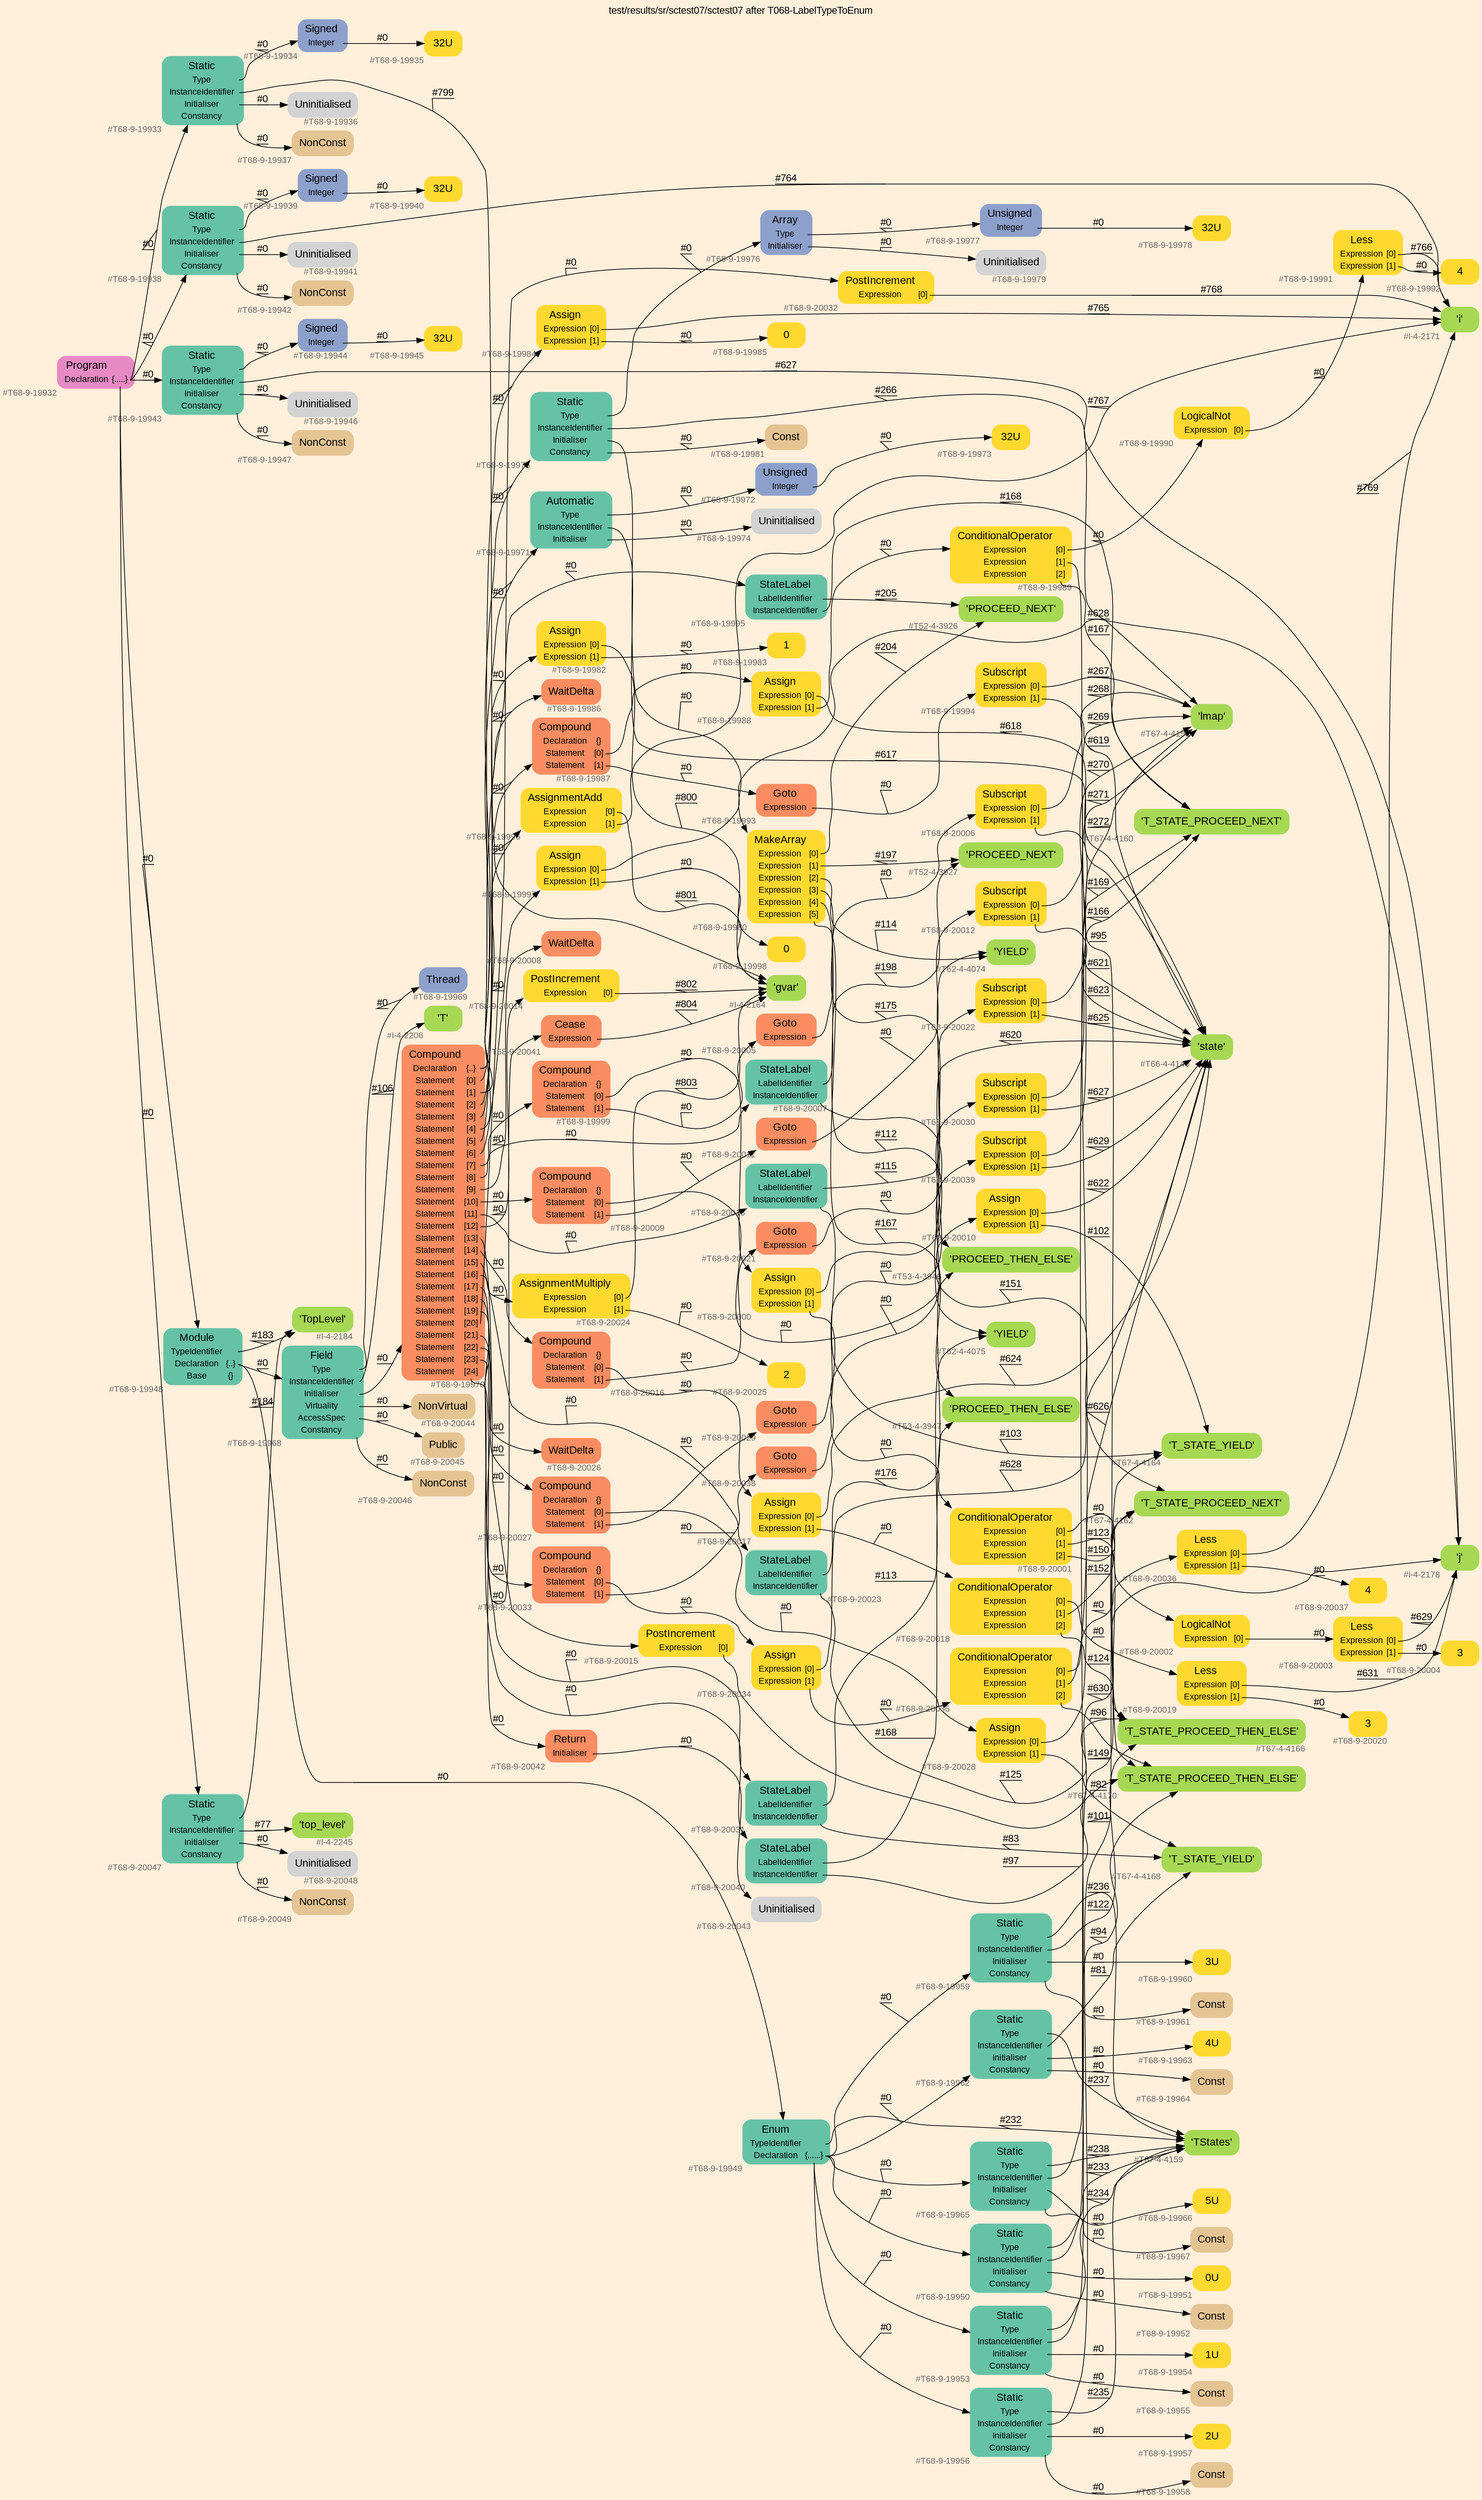 digraph "test/results/sr/sctest07/sctest07 after T068-LabelTypeToEnum" {
label = "test/results/sr/sctest07/sctest07 after T068-LabelTypeToEnum"
labelloc = t
graph [
    rankdir = "LR"
    ranksep = 0.3
    bgcolor = antiquewhite1
    color = black
    fontcolor = black
    fontname = "Arial"
];
node [
    fontname = "Arial"
];
edge [
    fontname = "Arial"
];

// -------------------- node figure --------------------
// -------- block #T68-9-19932 ----------
"#T68-9-19932" [
    fillcolor = "/set28/4"
    xlabel = "#T68-9-19932"
    fontsize = "12"
    fontcolor = grey40
    shape = "plaintext"
    label = <<TABLE BORDER="0" CELLBORDER="0" CELLSPACING="0">
     <TR><TD><FONT COLOR="black" POINT-SIZE="15">Program</FONT></TD></TR>
     <TR><TD><FONT COLOR="black" POINT-SIZE="12">Declaration</FONT></TD><TD PORT="port0"><FONT COLOR="black" POINT-SIZE="12">{.....}</FONT></TD></TR>
    </TABLE>>
    style = "rounded,filled"
];

// -------- block #T68-9-19933 ----------
"#T68-9-19933" [
    fillcolor = "/set28/1"
    xlabel = "#T68-9-19933"
    fontsize = "12"
    fontcolor = grey40
    shape = "plaintext"
    label = <<TABLE BORDER="0" CELLBORDER="0" CELLSPACING="0">
     <TR><TD><FONT COLOR="black" POINT-SIZE="15">Static</FONT></TD></TR>
     <TR><TD><FONT COLOR="black" POINT-SIZE="12">Type</FONT></TD><TD PORT="port0"></TD></TR>
     <TR><TD><FONT COLOR="black" POINT-SIZE="12">InstanceIdentifier</FONT></TD><TD PORT="port1"></TD></TR>
     <TR><TD><FONT COLOR="black" POINT-SIZE="12">Initialiser</FONT></TD><TD PORT="port2"></TD></TR>
     <TR><TD><FONT COLOR="black" POINT-SIZE="12">Constancy</FONT></TD><TD PORT="port3"></TD></TR>
    </TABLE>>
    style = "rounded,filled"
];

// -------- block #T68-9-19934 ----------
"#T68-9-19934" [
    fillcolor = "/set28/3"
    xlabel = "#T68-9-19934"
    fontsize = "12"
    fontcolor = grey40
    shape = "plaintext"
    label = <<TABLE BORDER="0" CELLBORDER="0" CELLSPACING="0">
     <TR><TD><FONT COLOR="black" POINT-SIZE="15">Signed</FONT></TD></TR>
     <TR><TD><FONT COLOR="black" POINT-SIZE="12">Integer</FONT></TD><TD PORT="port0"></TD></TR>
    </TABLE>>
    style = "rounded,filled"
];

// -------- block #T68-9-19935 ----------
"#T68-9-19935" [
    fillcolor = "/set28/6"
    xlabel = "#T68-9-19935"
    fontsize = "12"
    fontcolor = grey40
    shape = "plaintext"
    label = <<TABLE BORDER="0" CELLBORDER="0" CELLSPACING="0">
     <TR><TD><FONT COLOR="black" POINT-SIZE="15">32U</FONT></TD></TR>
    </TABLE>>
    style = "rounded,filled"
];

// -------- block #I-4-2164 ----------
"#I-4-2164" [
    fillcolor = "/set28/5"
    xlabel = "#I-4-2164"
    fontsize = "12"
    fontcolor = grey40
    shape = "plaintext"
    label = <<TABLE BORDER="0" CELLBORDER="0" CELLSPACING="0">
     <TR><TD><FONT COLOR="black" POINT-SIZE="15">'gvar'</FONT></TD></TR>
    </TABLE>>
    style = "rounded,filled"
];

// -------- block #T68-9-19936 ----------
"#T68-9-19936" [
    xlabel = "#T68-9-19936"
    fontsize = "12"
    fontcolor = grey40
    shape = "plaintext"
    label = <<TABLE BORDER="0" CELLBORDER="0" CELLSPACING="0">
     <TR><TD><FONT COLOR="black" POINT-SIZE="15">Uninitialised</FONT></TD></TR>
    </TABLE>>
    style = "rounded,filled"
];

// -------- block #T68-9-19937 ----------
"#T68-9-19937" [
    fillcolor = "/set28/7"
    xlabel = "#T68-9-19937"
    fontsize = "12"
    fontcolor = grey40
    shape = "plaintext"
    label = <<TABLE BORDER="0" CELLBORDER="0" CELLSPACING="0">
     <TR><TD><FONT COLOR="black" POINT-SIZE="15">NonConst</FONT></TD></TR>
    </TABLE>>
    style = "rounded,filled"
];

// -------- block #T68-9-19938 ----------
"#T68-9-19938" [
    fillcolor = "/set28/1"
    xlabel = "#T68-9-19938"
    fontsize = "12"
    fontcolor = grey40
    shape = "plaintext"
    label = <<TABLE BORDER="0" CELLBORDER="0" CELLSPACING="0">
     <TR><TD><FONT COLOR="black" POINT-SIZE="15">Static</FONT></TD></TR>
     <TR><TD><FONT COLOR="black" POINT-SIZE="12">Type</FONT></TD><TD PORT="port0"></TD></TR>
     <TR><TD><FONT COLOR="black" POINT-SIZE="12">InstanceIdentifier</FONT></TD><TD PORT="port1"></TD></TR>
     <TR><TD><FONT COLOR="black" POINT-SIZE="12">Initialiser</FONT></TD><TD PORT="port2"></TD></TR>
     <TR><TD><FONT COLOR="black" POINT-SIZE="12">Constancy</FONT></TD><TD PORT="port3"></TD></TR>
    </TABLE>>
    style = "rounded,filled"
];

// -------- block #T68-9-19939 ----------
"#T68-9-19939" [
    fillcolor = "/set28/3"
    xlabel = "#T68-9-19939"
    fontsize = "12"
    fontcolor = grey40
    shape = "plaintext"
    label = <<TABLE BORDER="0" CELLBORDER="0" CELLSPACING="0">
     <TR><TD><FONT COLOR="black" POINT-SIZE="15">Signed</FONT></TD></TR>
     <TR><TD><FONT COLOR="black" POINT-SIZE="12">Integer</FONT></TD><TD PORT="port0"></TD></TR>
    </TABLE>>
    style = "rounded,filled"
];

// -------- block #T68-9-19940 ----------
"#T68-9-19940" [
    fillcolor = "/set28/6"
    xlabel = "#T68-9-19940"
    fontsize = "12"
    fontcolor = grey40
    shape = "plaintext"
    label = <<TABLE BORDER="0" CELLBORDER="0" CELLSPACING="0">
     <TR><TD><FONT COLOR="black" POINT-SIZE="15">32U</FONT></TD></TR>
    </TABLE>>
    style = "rounded,filled"
];

// -------- block #I-4-2171 ----------
"#I-4-2171" [
    fillcolor = "/set28/5"
    xlabel = "#I-4-2171"
    fontsize = "12"
    fontcolor = grey40
    shape = "plaintext"
    label = <<TABLE BORDER="0" CELLBORDER="0" CELLSPACING="0">
     <TR><TD><FONT COLOR="black" POINT-SIZE="15">'i'</FONT></TD></TR>
    </TABLE>>
    style = "rounded,filled"
];

// -------- block #T68-9-19941 ----------
"#T68-9-19941" [
    xlabel = "#T68-9-19941"
    fontsize = "12"
    fontcolor = grey40
    shape = "plaintext"
    label = <<TABLE BORDER="0" CELLBORDER="0" CELLSPACING="0">
     <TR><TD><FONT COLOR="black" POINT-SIZE="15">Uninitialised</FONT></TD></TR>
    </TABLE>>
    style = "rounded,filled"
];

// -------- block #T68-9-19942 ----------
"#T68-9-19942" [
    fillcolor = "/set28/7"
    xlabel = "#T68-9-19942"
    fontsize = "12"
    fontcolor = grey40
    shape = "plaintext"
    label = <<TABLE BORDER="0" CELLBORDER="0" CELLSPACING="0">
     <TR><TD><FONT COLOR="black" POINT-SIZE="15">NonConst</FONT></TD></TR>
    </TABLE>>
    style = "rounded,filled"
];

// -------- block #T68-9-19943 ----------
"#T68-9-19943" [
    fillcolor = "/set28/1"
    xlabel = "#T68-9-19943"
    fontsize = "12"
    fontcolor = grey40
    shape = "plaintext"
    label = <<TABLE BORDER="0" CELLBORDER="0" CELLSPACING="0">
     <TR><TD><FONT COLOR="black" POINT-SIZE="15">Static</FONT></TD></TR>
     <TR><TD><FONT COLOR="black" POINT-SIZE="12">Type</FONT></TD><TD PORT="port0"></TD></TR>
     <TR><TD><FONT COLOR="black" POINT-SIZE="12">InstanceIdentifier</FONT></TD><TD PORT="port1"></TD></TR>
     <TR><TD><FONT COLOR="black" POINT-SIZE="12">Initialiser</FONT></TD><TD PORT="port2"></TD></TR>
     <TR><TD><FONT COLOR="black" POINT-SIZE="12">Constancy</FONT></TD><TD PORT="port3"></TD></TR>
    </TABLE>>
    style = "rounded,filled"
];

// -------- block #T68-9-19944 ----------
"#T68-9-19944" [
    fillcolor = "/set28/3"
    xlabel = "#T68-9-19944"
    fontsize = "12"
    fontcolor = grey40
    shape = "plaintext"
    label = <<TABLE BORDER="0" CELLBORDER="0" CELLSPACING="0">
     <TR><TD><FONT COLOR="black" POINT-SIZE="15">Signed</FONT></TD></TR>
     <TR><TD><FONT COLOR="black" POINT-SIZE="12">Integer</FONT></TD><TD PORT="port0"></TD></TR>
    </TABLE>>
    style = "rounded,filled"
];

// -------- block #T68-9-19945 ----------
"#T68-9-19945" [
    fillcolor = "/set28/6"
    xlabel = "#T68-9-19945"
    fontsize = "12"
    fontcolor = grey40
    shape = "plaintext"
    label = <<TABLE BORDER="0" CELLBORDER="0" CELLSPACING="0">
     <TR><TD><FONT COLOR="black" POINT-SIZE="15">32U</FONT></TD></TR>
    </TABLE>>
    style = "rounded,filled"
];

// -------- block #I-4-2178 ----------
"#I-4-2178" [
    fillcolor = "/set28/5"
    xlabel = "#I-4-2178"
    fontsize = "12"
    fontcolor = grey40
    shape = "plaintext"
    label = <<TABLE BORDER="0" CELLBORDER="0" CELLSPACING="0">
     <TR><TD><FONT COLOR="black" POINT-SIZE="15">'j'</FONT></TD></TR>
    </TABLE>>
    style = "rounded,filled"
];

// -------- block #T68-9-19946 ----------
"#T68-9-19946" [
    xlabel = "#T68-9-19946"
    fontsize = "12"
    fontcolor = grey40
    shape = "plaintext"
    label = <<TABLE BORDER="0" CELLBORDER="0" CELLSPACING="0">
     <TR><TD><FONT COLOR="black" POINT-SIZE="15">Uninitialised</FONT></TD></TR>
    </TABLE>>
    style = "rounded,filled"
];

// -------- block #T68-9-19947 ----------
"#T68-9-19947" [
    fillcolor = "/set28/7"
    xlabel = "#T68-9-19947"
    fontsize = "12"
    fontcolor = grey40
    shape = "plaintext"
    label = <<TABLE BORDER="0" CELLBORDER="0" CELLSPACING="0">
     <TR><TD><FONT COLOR="black" POINT-SIZE="15">NonConst</FONT></TD></TR>
    </TABLE>>
    style = "rounded,filled"
];

// -------- block #T68-9-19948 ----------
"#T68-9-19948" [
    fillcolor = "/set28/1"
    xlabel = "#T68-9-19948"
    fontsize = "12"
    fontcolor = grey40
    shape = "plaintext"
    label = <<TABLE BORDER="0" CELLBORDER="0" CELLSPACING="0">
     <TR><TD><FONT COLOR="black" POINT-SIZE="15">Module</FONT></TD></TR>
     <TR><TD><FONT COLOR="black" POINT-SIZE="12">TypeIdentifier</FONT></TD><TD PORT="port0"></TD></TR>
     <TR><TD><FONT COLOR="black" POINT-SIZE="12">Declaration</FONT></TD><TD PORT="port1"><FONT COLOR="black" POINT-SIZE="12">{..}</FONT></TD></TR>
     <TR><TD><FONT COLOR="black" POINT-SIZE="12">Base</FONT></TD><TD PORT="port2"><FONT COLOR="black" POINT-SIZE="12">{}</FONT></TD></TR>
    </TABLE>>
    style = "rounded,filled"
];

// -------- block #I-4-2184 ----------
"#I-4-2184" [
    fillcolor = "/set28/5"
    xlabel = "#I-4-2184"
    fontsize = "12"
    fontcolor = grey40
    shape = "plaintext"
    label = <<TABLE BORDER="0" CELLBORDER="0" CELLSPACING="0">
     <TR><TD><FONT COLOR="black" POINT-SIZE="15">'TopLevel'</FONT></TD></TR>
    </TABLE>>
    style = "rounded,filled"
];

// -------- block #T68-9-19949 ----------
"#T68-9-19949" [
    fillcolor = "/set28/1"
    xlabel = "#T68-9-19949"
    fontsize = "12"
    fontcolor = grey40
    shape = "plaintext"
    label = <<TABLE BORDER="0" CELLBORDER="0" CELLSPACING="0">
     <TR><TD><FONT COLOR="black" POINT-SIZE="15">Enum</FONT></TD></TR>
     <TR><TD><FONT COLOR="black" POINT-SIZE="12">TypeIdentifier</FONT></TD><TD PORT="port0"></TD></TR>
     <TR><TD><FONT COLOR="black" POINT-SIZE="12">Declaration</FONT></TD><TD PORT="port1"><FONT COLOR="black" POINT-SIZE="12">{......}</FONT></TD></TR>
    </TABLE>>
    style = "rounded,filled"
];

// -------- block #T67-4-4159 ----------
"#T67-4-4159" [
    fillcolor = "/set28/5"
    xlabel = "#T67-4-4159"
    fontsize = "12"
    fontcolor = grey40
    shape = "plaintext"
    label = <<TABLE BORDER="0" CELLBORDER="0" CELLSPACING="0">
     <TR><TD><FONT COLOR="black" POINT-SIZE="15">'TStates'</FONT></TD></TR>
    </TABLE>>
    style = "rounded,filled"
];

// -------- block #T68-9-19950 ----------
"#T68-9-19950" [
    fillcolor = "/set28/1"
    xlabel = "#T68-9-19950"
    fontsize = "12"
    fontcolor = grey40
    shape = "plaintext"
    label = <<TABLE BORDER="0" CELLBORDER="0" CELLSPACING="0">
     <TR><TD><FONT COLOR="black" POINT-SIZE="15">Static</FONT></TD></TR>
     <TR><TD><FONT COLOR="black" POINT-SIZE="12">Type</FONT></TD><TD PORT="port0"></TD></TR>
     <TR><TD><FONT COLOR="black" POINT-SIZE="12">InstanceIdentifier</FONT></TD><TD PORT="port1"></TD></TR>
     <TR><TD><FONT COLOR="black" POINT-SIZE="12">Initialiser</FONT></TD><TD PORT="port2"></TD></TR>
     <TR><TD><FONT COLOR="black" POINT-SIZE="12">Constancy</FONT></TD><TD PORT="port3"></TD></TR>
    </TABLE>>
    style = "rounded,filled"
];

// -------- block #T67-4-4160 ----------
"#T67-4-4160" [
    fillcolor = "/set28/5"
    xlabel = "#T67-4-4160"
    fontsize = "12"
    fontcolor = grey40
    shape = "plaintext"
    label = <<TABLE BORDER="0" CELLBORDER="0" CELLSPACING="0">
     <TR><TD><FONT COLOR="black" POINT-SIZE="15">'T_STATE_PROCEED_NEXT'</FONT></TD></TR>
    </TABLE>>
    style = "rounded,filled"
];

// -------- block #T68-9-19951 ----------
"#T68-9-19951" [
    fillcolor = "/set28/6"
    xlabel = "#T68-9-19951"
    fontsize = "12"
    fontcolor = grey40
    shape = "plaintext"
    label = <<TABLE BORDER="0" CELLBORDER="0" CELLSPACING="0">
     <TR><TD><FONT COLOR="black" POINT-SIZE="15">0U</FONT></TD></TR>
    </TABLE>>
    style = "rounded,filled"
];

// -------- block #T68-9-19952 ----------
"#T68-9-19952" [
    fillcolor = "/set28/7"
    xlabel = "#T68-9-19952"
    fontsize = "12"
    fontcolor = grey40
    shape = "plaintext"
    label = <<TABLE BORDER="0" CELLBORDER="0" CELLSPACING="0">
     <TR><TD><FONT COLOR="black" POINT-SIZE="15">Const</FONT></TD></TR>
    </TABLE>>
    style = "rounded,filled"
];

// -------- block #T68-9-19953 ----------
"#T68-9-19953" [
    fillcolor = "/set28/1"
    xlabel = "#T68-9-19953"
    fontsize = "12"
    fontcolor = grey40
    shape = "plaintext"
    label = <<TABLE BORDER="0" CELLBORDER="0" CELLSPACING="0">
     <TR><TD><FONT COLOR="black" POINT-SIZE="15">Static</FONT></TD></TR>
     <TR><TD><FONT COLOR="black" POINT-SIZE="12">Type</FONT></TD><TD PORT="port0"></TD></TR>
     <TR><TD><FONT COLOR="black" POINT-SIZE="12">InstanceIdentifier</FONT></TD><TD PORT="port1"></TD></TR>
     <TR><TD><FONT COLOR="black" POINT-SIZE="12">Initialiser</FONT></TD><TD PORT="port2"></TD></TR>
     <TR><TD><FONT COLOR="black" POINT-SIZE="12">Constancy</FONT></TD><TD PORT="port3"></TD></TR>
    </TABLE>>
    style = "rounded,filled"
];

// -------- block #T67-4-4162 ----------
"#T67-4-4162" [
    fillcolor = "/set28/5"
    xlabel = "#T67-4-4162"
    fontsize = "12"
    fontcolor = grey40
    shape = "plaintext"
    label = <<TABLE BORDER="0" CELLBORDER="0" CELLSPACING="0">
     <TR><TD><FONT COLOR="black" POINT-SIZE="15">'T_STATE_PROCEED_NEXT'</FONT></TD></TR>
    </TABLE>>
    style = "rounded,filled"
];

// -------- block #T68-9-19954 ----------
"#T68-9-19954" [
    fillcolor = "/set28/6"
    xlabel = "#T68-9-19954"
    fontsize = "12"
    fontcolor = grey40
    shape = "plaintext"
    label = <<TABLE BORDER="0" CELLBORDER="0" CELLSPACING="0">
     <TR><TD><FONT COLOR="black" POINT-SIZE="15">1U</FONT></TD></TR>
    </TABLE>>
    style = "rounded,filled"
];

// -------- block #T68-9-19955 ----------
"#T68-9-19955" [
    fillcolor = "/set28/7"
    xlabel = "#T68-9-19955"
    fontsize = "12"
    fontcolor = grey40
    shape = "plaintext"
    label = <<TABLE BORDER="0" CELLBORDER="0" CELLSPACING="0">
     <TR><TD><FONT COLOR="black" POINT-SIZE="15">Const</FONT></TD></TR>
    </TABLE>>
    style = "rounded,filled"
];

// -------- block #T68-9-19956 ----------
"#T68-9-19956" [
    fillcolor = "/set28/1"
    xlabel = "#T68-9-19956"
    fontsize = "12"
    fontcolor = grey40
    shape = "plaintext"
    label = <<TABLE BORDER="0" CELLBORDER="0" CELLSPACING="0">
     <TR><TD><FONT COLOR="black" POINT-SIZE="15">Static</FONT></TD></TR>
     <TR><TD><FONT COLOR="black" POINT-SIZE="12">Type</FONT></TD><TD PORT="port0"></TD></TR>
     <TR><TD><FONT COLOR="black" POINT-SIZE="12">InstanceIdentifier</FONT></TD><TD PORT="port1"></TD></TR>
     <TR><TD><FONT COLOR="black" POINT-SIZE="12">Initialiser</FONT></TD><TD PORT="port2"></TD></TR>
     <TR><TD><FONT COLOR="black" POINT-SIZE="12">Constancy</FONT></TD><TD PORT="port3"></TD></TR>
    </TABLE>>
    style = "rounded,filled"
];

// -------- block #T67-4-4164 ----------
"#T67-4-4164" [
    fillcolor = "/set28/5"
    xlabel = "#T67-4-4164"
    fontsize = "12"
    fontcolor = grey40
    shape = "plaintext"
    label = <<TABLE BORDER="0" CELLBORDER="0" CELLSPACING="0">
     <TR><TD><FONT COLOR="black" POINT-SIZE="15">'T_STATE_YIELD'</FONT></TD></TR>
    </TABLE>>
    style = "rounded,filled"
];

// -------- block #T68-9-19957 ----------
"#T68-9-19957" [
    fillcolor = "/set28/6"
    xlabel = "#T68-9-19957"
    fontsize = "12"
    fontcolor = grey40
    shape = "plaintext"
    label = <<TABLE BORDER="0" CELLBORDER="0" CELLSPACING="0">
     <TR><TD><FONT COLOR="black" POINT-SIZE="15">2U</FONT></TD></TR>
    </TABLE>>
    style = "rounded,filled"
];

// -------- block #T68-9-19958 ----------
"#T68-9-19958" [
    fillcolor = "/set28/7"
    xlabel = "#T68-9-19958"
    fontsize = "12"
    fontcolor = grey40
    shape = "plaintext"
    label = <<TABLE BORDER="0" CELLBORDER="0" CELLSPACING="0">
     <TR><TD><FONT COLOR="black" POINT-SIZE="15">Const</FONT></TD></TR>
    </TABLE>>
    style = "rounded,filled"
];

// -------- block #T68-9-19959 ----------
"#T68-9-19959" [
    fillcolor = "/set28/1"
    xlabel = "#T68-9-19959"
    fontsize = "12"
    fontcolor = grey40
    shape = "plaintext"
    label = <<TABLE BORDER="0" CELLBORDER="0" CELLSPACING="0">
     <TR><TD><FONT COLOR="black" POINT-SIZE="15">Static</FONT></TD></TR>
     <TR><TD><FONT COLOR="black" POINT-SIZE="12">Type</FONT></TD><TD PORT="port0"></TD></TR>
     <TR><TD><FONT COLOR="black" POINT-SIZE="12">InstanceIdentifier</FONT></TD><TD PORT="port1"></TD></TR>
     <TR><TD><FONT COLOR="black" POINT-SIZE="12">Initialiser</FONT></TD><TD PORT="port2"></TD></TR>
     <TR><TD><FONT COLOR="black" POINT-SIZE="12">Constancy</FONT></TD><TD PORT="port3"></TD></TR>
    </TABLE>>
    style = "rounded,filled"
];

// -------- block #T67-4-4166 ----------
"#T67-4-4166" [
    fillcolor = "/set28/5"
    xlabel = "#T67-4-4166"
    fontsize = "12"
    fontcolor = grey40
    shape = "plaintext"
    label = <<TABLE BORDER="0" CELLBORDER="0" CELLSPACING="0">
     <TR><TD><FONT COLOR="black" POINT-SIZE="15">'T_STATE_PROCEED_THEN_ELSE'</FONT></TD></TR>
    </TABLE>>
    style = "rounded,filled"
];

// -------- block #T68-9-19960 ----------
"#T68-9-19960" [
    fillcolor = "/set28/6"
    xlabel = "#T68-9-19960"
    fontsize = "12"
    fontcolor = grey40
    shape = "plaintext"
    label = <<TABLE BORDER="0" CELLBORDER="0" CELLSPACING="0">
     <TR><TD><FONT COLOR="black" POINT-SIZE="15">3U</FONT></TD></TR>
    </TABLE>>
    style = "rounded,filled"
];

// -------- block #T68-9-19961 ----------
"#T68-9-19961" [
    fillcolor = "/set28/7"
    xlabel = "#T68-9-19961"
    fontsize = "12"
    fontcolor = grey40
    shape = "plaintext"
    label = <<TABLE BORDER="0" CELLBORDER="0" CELLSPACING="0">
     <TR><TD><FONT COLOR="black" POINT-SIZE="15">Const</FONT></TD></TR>
    </TABLE>>
    style = "rounded,filled"
];

// -------- block #T68-9-19962 ----------
"#T68-9-19962" [
    fillcolor = "/set28/1"
    xlabel = "#T68-9-19962"
    fontsize = "12"
    fontcolor = grey40
    shape = "plaintext"
    label = <<TABLE BORDER="0" CELLBORDER="0" CELLSPACING="0">
     <TR><TD><FONT COLOR="black" POINT-SIZE="15">Static</FONT></TD></TR>
     <TR><TD><FONT COLOR="black" POINT-SIZE="12">Type</FONT></TD><TD PORT="port0"></TD></TR>
     <TR><TD><FONT COLOR="black" POINT-SIZE="12">InstanceIdentifier</FONT></TD><TD PORT="port1"></TD></TR>
     <TR><TD><FONT COLOR="black" POINT-SIZE="12">Initialiser</FONT></TD><TD PORT="port2"></TD></TR>
     <TR><TD><FONT COLOR="black" POINT-SIZE="12">Constancy</FONT></TD><TD PORT="port3"></TD></TR>
    </TABLE>>
    style = "rounded,filled"
];

// -------- block #T67-4-4168 ----------
"#T67-4-4168" [
    fillcolor = "/set28/5"
    xlabel = "#T67-4-4168"
    fontsize = "12"
    fontcolor = grey40
    shape = "plaintext"
    label = <<TABLE BORDER="0" CELLBORDER="0" CELLSPACING="0">
     <TR><TD><FONT COLOR="black" POINT-SIZE="15">'T_STATE_YIELD'</FONT></TD></TR>
    </TABLE>>
    style = "rounded,filled"
];

// -------- block #T68-9-19963 ----------
"#T68-9-19963" [
    fillcolor = "/set28/6"
    xlabel = "#T68-9-19963"
    fontsize = "12"
    fontcolor = grey40
    shape = "plaintext"
    label = <<TABLE BORDER="0" CELLBORDER="0" CELLSPACING="0">
     <TR><TD><FONT COLOR="black" POINT-SIZE="15">4U</FONT></TD></TR>
    </TABLE>>
    style = "rounded,filled"
];

// -------- block #T68-9-19964 ----------
"#T68-9-19964" [
    fillcolor = "/set28/7"
    xlabel = "#T68-9-19964"
    fontsize = "12"
    fontcolor = grey40
    shape = "plaintext"
    label = <<TABLE BORDER="0" CELLBORDER="0" CELLSPACING="0">
     <TR><TD><FONT COLOR="black" POINT-SIZE="15">Const</FONT></TD></TR>
    </TABLE>>
    style = "rounded,filled"
];

// -------- block #T68-9-19965 ----------
"#T68-9-19965" [
    fillcolor = "/set28/1"
    xlabel = "#T68-9-19965"
    fontsize = "12"
    fontcolor = grey40
    shape = "plaintext"
    label = <<TABLE BORDER="0" CELLBORDER="0" CELLSPACING="0">
     <TR><TD><FONT COLOR="black" POINT-SIZE="15">Static</FONT></TD></TR>
     <TR><TD><FONT COLOR="black" POINT-SIZE="12">Type</FONT></TD><TD PORT="port0"></TD></TR>
     <TR><TD><FONT COLOR="black" POINT-SIZE="12">InstanceIdentifier</FONT></TD><TD PORT="port1"></TD></TR>
     <TR><TD><FONT COLOR="black" POINT-SIZE="12">Initialiser</FONT></TD><TD PORT="port2"></TD></TR>
     <TR><TD><FONT COLOR="black" POINT-SIZE="12">Constancy</FONT></TD><TD PORT="port3"></TD></TR>
    </TABLE>>
    style = "rounded,filled"
];

// -------- block #T67-4-4170 ----------
"#T67-4-4170" [
    fillcolor = "/set28/5"
    xlabel = "#T67-4-4170"
    fontsize = "12"
    fontcolor = grey40
    shape = "plaintext"
    label = <<TABLE BORDER="0" CELLBORDER="0" CELLSPACING="0">
     <TR><TD><FONT COLOR="black" POINT-SIZE="15">'T_STATE_PROCEED_THEN_ELSE'</FONT></TD></TR>
    </TABLE>>
    style = "rounded,filled"
];

// -------- block #T68-9-19966 ----------
"#T68-9-19966" [
    fillcolor = "/set28/6"
    xlabel = "#T68-9-19966"
    fontsize = "12"
    fontcolor = grey40
    shape = "plaintext"
    label = <<TABLE BORDER="0" CELLBORDER="0" CELLSPACING="0">
     <TR><TD><FONT COLOR="black" POINT-SIZE="15">5U</FONT></TD></TR>
    </TABLE>>
    style = "rounded,filled"
];

// -------- block #T68-9-19967 ----------
"#T68-9-19967" [
    fillcolor = "/set28/7"
    xlabel = "#T68-9-19967"
    fontsize = "12"
    fontcolor = grey40
    shape = "plaintext"
    label = <<TABLE BORDER="0" CELLBORDER="0" CELLSPACING="0">
     <TR><TD><FONT COLOR="black" POINT-SIZE="15">Const</FONT></TD></TR>
    </TABLE>>
    style = "rounded,filled"
];

// -------- block #T68-9-19968 ----------
"#T68-9-19968" [
    fillcolor = "/set28/1"
    xlabel = "#T68-9-19968"
    fontsize = "12"
    fontcolor = grey40
    shape = "plaintext"
    label = <<TABLE BORDER="0" CELLBORDER="0" CELLSPACING="0">
     <TR><TD><FONT COLOR="black" POINT-SIZE="15">Field</FONT></TD></TR>
     <TR><TD><FONT COLOR="black" POINT-SIZE="12">Type</FONT></TD><TD PORT="port0"></TD></TR>
     <TR><TD><FONT COLOR="black" POINT-SIZE="12">InstanceIdentifier</FONT></TD><TD PORT="port1"></TD></TR>
     <TR><TD><FONT COLOR="black" POINT-SIZE="12">Initialiser</FONT></TD><TD PORT="port2"></TD></TR>
     <TR><TD><FONT COLOR="black" POINT-SIZE="12">Virtuality</FONT></TD><TD PORT="port3"></TD></TR>
     <TR><TD><FONT COLOR="black" POINT-SIZE="12">AccessSpec</FONT></TD><TD PORT="port4"></TD></TR>
     <TR><TD><FONT COLOR="black" POINT-SIZE="12">Constancy</FONT></TD><TD PORT="port5"></TD></TR>
    </TABLE>>
    style = "rounded,filled"
];

// -------- block #T68-9-19969 ----------
"#T68-9-19969" [
    fillcolor = "/set28/3"
    xlabel = "#T68-9-19969"
    fontsize = "12"
    fontcolor = grey40
    shape = "plaintext"
    label = <<TABLE BORDER="0" CELLBORDER="0" CELLSPACING="0">
     <TR><TD><FONT COLOR="black" POINT-SIZE="15">Thread</FONT></TD></TR>
    </TABLE>>
    style = "rounded,filled"
];

// -------- block #I-4-2206 ----------
"#I-4-2206" [
    fillcolor = "/set28/5"
    xlabel = "#I-4-2206"
    fontsize = "12"
    fontcolor = grey40
    shape = "plaintext"
    label = <<TABLE BORDER="0" CELLBORDER="0" CELLSPACING="0">
     <TR><TD><FONT COLOR="black" POINT-SIZE="15">'T'</FONT></TD></TR>
    </TABLE>>
    style = "rounded,filled"
];

// -------- block #T68-9-19970 ----------
"#T68-9-19970" [
    fillcolor = "/set28/2"
    xlabel = "#T68-9-19970"
    fontsize = "12"
    fontcolor = grey40
    shape = "plaintext"
    label = <<TABLE BORDER="0" CELLBORDER="0" CELLSPACING="0">
     <TR><TD><FONT COLOR="black" POINT-SIZE="15">Compound</FONT></TD></TR>
     <TR><TD><FONT COLOR="black" POINT-SIZE="12">Declaration</FONT></TD><TD PORT="port0"><FONT COLOR="black" POINT-SIZE="12">{..}</FONT></TD></TR>
     <TR><TD><FONT COLOR="black" POINT-SIZE="12">Statement</FONT></TD><TD PORT="port1"><FONT COLOR="black" POINT-SIZE="12">[0]</FONT></TD></TR>
     <TR><TD><FONT COLOR="black" POINT-SIZE="12">Statement</FONT></TD><TD PORT="port2"><FONT COLOR="black" POINT-SIZE="12">[1]</FONT></TD></TR>
     <TR><TD><FONT COLOR="black" POINT-SIZE="12">Statement</FONT></TD><TD PORT="port3"><FONT COLOR="black" POINT-SIZE="12">[2]</FONT></TD></TR>
     <TR><TD><FONT COLOR="black" POINT-SIZE="12">Statement</FONT></TD><TD PORT="port4"><FONT COLOR="black" POINT-SIZE="12">[3]</FONT></TD></TR>
     <TR><TD><FONT COLOR="black" POINT-SIZE="12">Statement</FONT></TD><TD PORT="port5"><FONT COLOR="black" POINT-SIZE="12">[4]</FONT></TD></TR>
     <TR><TD><FONT COLOR="black" POINT-SIZE="12">Statement</FONT></TD><TD PORT="port6"><FONT COLOR="black" POINT-SIZE="12">[5]</FONT></TD></TR>
     <TR><TD><FONT COLOR="black" POINT-SIZE="12">Statement</FONT></TD><TD PORT="port7"><FONT COLOR="black" POINT-SIZE="12">[6]</FONT></TD></TR>
     <TR><TD><FONT COLOR="black" POINT-SIZE="12">Statement</FONT></TD><TD PORT="port8"><FONT COLOR="black" POINT-SIZE="12">[7]</FONT></TD></TR>
     <TR><TD><FONT COLOR="black" POINT-SIZE="12">Statement</FONT></TD><TD PORT="port9"><FONT COLOR="black" POINT-SIZE="12">[8]</FONT></TD></TR>
     <TR><TD><FONT COLOR="black" POINT-SIZE="12">Statement</FONT></TD><TD PORT="port10"><FONT COLOR="black" POINT-SIZE="12">[9]</FONT></TD></TR>
     <TR><TD><FONT COLOR="black" POINT-SIZE="12">Statement</FONT></TD><TD PORT="port11"><FONT COLOR="black" POINT-SIZE="12">[10]</FONT></TD></TR>
     <TR><TD><FONT COLOR="black" POINT-SIZE="12">Statement</FONT></TD><TD PORT="port12"><FONT COLOR="black" POINT-SIZE="12">[11]</FONT></TD></TR>
     <TR><TD><FONT COLOR="black" POINT-SIZE="12">Statement</FONT></TD><TD PORT="port13"><FONT COLOR="black" POINT-SIZE="12">[12]</FONT></TD></TR>
     <TR><TD><FONT COLOR="black" POINT-SIZE="12">Statement</FONT></TD><TD PORT="port14"><FONT COLOR="black" POINT-SIZE="12">[13]</FONT></TD></TR>
     <TR><TD><FONT COLOR="black" POINT-SIZE="12">Statement</FONT></TD><TD PORT="port15"><FONT COLOR="black" POINT-SIZE="12">[14]</FONT></TD></TR>
     <TR><TD><FONT COLOR="black" POINT-SIZE="12">Statement</FONT></TD><TD PORT="port16"><FONT COLOR="black" POINT-SIZE="12">[15]</FONT></TD></TR>
     <TR><TD><FONT COLOR="black" POINT-SIZE="12">Statement</FONT></TD><TD PORT="port17"><FONT COLOR="black" POINT-SIZE="12">[16]</FONT></TD></TR>
     <TR><TD><FONT COLOR="black" POINT-SIZE="12">Statement</FONT></TD><TD PORT="port18"><FONT COLOR="black" POINT-SIZE="12">[17]</FONT></TD></TR>
     <TR><TD><FONT COLOR="black" POINT-SIZE="12">Statement</FONT></TD><TD PORT="port19"><FONT COLOR="black" POINT-SIZE="12">[18]</FONT></TD></TR>
     <TR><TD><FONT COLOR="black" POINT-SIZE="12">Statement</FONT></TD><TD PORT="port20"><FONT COLOR="black" POINT-SIZE="12">[19]</FONT></TD></TR>
     <TR><TD><FONT COLOR="black" POINT-SIZE="12">Statement</FONT></TD><TD PORT="port21"><FONT COLOR="black" POINT-SIZE="12">[20]</FONT></TD></TR>
     <TR><TD><FONT COLOR="black" POINT-SIZE="12">Statement</FONT></TD><TD PORT="port22"><FONT COLOR="black" POINT-SIZE="12">[21]</FONT></TD></TR>
     <TR><TD><FONT COLOR="black" POINT-SIZE="12">Statement</FONT></TD><TD PORT="port23"><FONT COLOR="black" POINT-SIZE="12">[22]</FONT></TD></TR>
     <TR><TD><FONT COLOR="black" POINT-SIZE="12">Statement</FONT></TD><TD PORT="port24"><FONT COLOR="black" POINT-SIZE="12">[23]</FONT></TD></TR>
     <TR><TD><FONT COLOR="black" POINT-SIZE="12">Statement</FONT></TD><TD PORT="port25"><FONT COLOR="black" POINT-SIZE="12">[24]</FONT></TD></TR>
    </TABLE>>
    style = "rounded,filled"
];

// -------- block #T68-9-19971 ----------
"#T68-9-19971" [
    fillcolor = "/set28/1"
    xlabel = "#T68-9-19971"
    fontsize = "12"
    fontcolor = grey40
    shape = "plaintext"
    label = <<TABLE BORDER="0" CELLBORDER="0" CELLSPACING="0">
     <TR><TD><FONT COLOR="black" POINT-SIZE="15">Automatic</FONT></TD></TR>
     <TR><TD><FONT COLOR="black" POINT-SIZE="12">Type</FONT></TD><TD PORT="port0"></TD></TR>
     <TR><TD><FONT COLOR="black" POINT-SIZE="12">InstanceIdentifier</FONT></TD><TD PORT="port1"></TD></TR>
     <TR><TD><FONT COLOR="black" POINT-SIZE="12">Initialiser</FONT></TD><TD PORT="port2"></TD></TR>
    </TABLE>>
    style = "rounded,filled"
];

// -------- block #T68-9-19972 ----------
"#T68-9-19972" [
    fillcolor = "/set28/3"
    xlabel = "#T68-9-19972"
    fontsize = "12"
    fontcolor = grey40
    shape = "plaintext"
    label = <<TABLE BORDER="0" CELLBORDER="0" CELLSPACING="0">
     <TR><TD><FONT COLOR="black" POINT-SIZE="15">Unsigned</FONT></TD></TR>
     <TR><TD><FONT COLOR="black" POINT-SIZE="12">Integer</FONT></TD><TD PORT="port0"></TD></TR>
    </TABLE>>
    style = "rounded,filled"
];

// -------- block #T68-9-19973 ----------
"#T68-9-19973" [
    fillcolor = "/set28/6"
    xlabel = "#T68-9-19973"
    fontsize = "12"
    fontcolor = grey40
    shape = "plaintext"
    label = <<TABLE BORDER="0" CELLBORDER="0" CELLSPACING="0">
     <TR><TD><FONT COLOR="black" POINT-SIZE="15">32U</FONT></TD></TR>
    </TABLE>>
    style = "rounded,filled"
];

// -------- block #T66-4-4140 ----------
"#T66-4-4140" [
    fillcolor = "/set28/5"
    xlabel = "#T66-4-4140"
    fontsize = "12"
    fontcolor = grey40
    shape = "plaintext"
    label = <<TABLE BORDER="0" CELLBORDER="0" CELLSPACING="0">
     <TR><TD><FONT COLOR="black" POINT-SIZE="15">'state'</FONT></TD></TR>
    </TABLE>>
    style = "rounded,filled"
];

// -------- block #T68-9-19974 ----------
"#T68-9-19974" [
    xlabel = "#T68-9-19974"
    fontsize = "12"
    fontcolor = grey40
    shape = "plaintext"
    label = <<TABLE BORDER="0" CELLBORDER="0" CELLSPACING="0">
     <TR><TD><FONT COLOR="black" POINT-SIZE="15">Uninitialised</FONT></TD></TR>
    </TABLE>>
    style = "rounded,filled"
];

// -------- block #T68-9-19975 ----------
"#T68-9-19975" [
    fillcolor = "/set28/1"
    xlabel = "#T68-9-19975"
    fontsize = "12"
    fontcolor = grey40
    shape = "plaintext"
    label = <<TABLE BORDER="0" CELLBORDER="0" CELLSPACING="0">
     <TR><TD><FONT COLOR="black" POINT-SIZE="15">Static</FONT></TD></TR>
     <TR><TD><FONT COLOR="black" POINT-SIZE="12">Type</FONT></TD><TD PORT="port0"></TD></TR>
     <TR><TD><FONT COLOR="black" POINT-SIZE="12">InstanceIdentifier</FONT></TD><TD PORT="port1"></TD></TR>
     <TR><TD><FONT COLOR="black" POINT-SIZE="12">Initialiser</FONT></TD><TD PORT="port2"></TD></TR>
     <TR><TD><FONT COLOR="black" POINT-SIZE="12">Constancy</FONT></TD><TD PORT="port3"></TD></TR>
    </TABLE>>
    style = "rounded,filled"
];

// -------- block #T68-9-19976 ----------
"#T68-9-19976" [
    fillcolor = "/set28/3"
    xlabel = "#T68-9-19976"
    fontsize = "12"
    fontcolor = grey40
    shape = "plaintext"
    label = <<TABLE BORDER="0" CELLBORDER="0" CELLSPACING="0">
     <TR><TD><FONT COLOR="black" POINT-SIZE="15">Array</FONT></TD></TR>
     <TR><TD><FONT COLOR="black" POINT-SIZE="12">Type</FONT></TD><TD PORT="port0"></TD></TR>
     <TR><TD><FONT COLOR="black" POINT-SIZE="12">Initialiser</FONT></TD><TD PORT="port1"></TD></TR>
    </TABLE>>
    style = "rounded,filled"
];

// -------- block #T68-9-19977 ----------
"#T68-9-19977" [
    fillcolor = "/set28/3"
    xlabel = "#T68-9-19977"
    fontsize = "12"
    fontcolor = grey40
    shape = "plaintext"
    label = <<TABLE BORDER="0" CELLBORDER="0" CELLSPACING="0">
     <TR><TD><FONT COLOR="black" POINT-SIZE="15">Unsigned</FONT></TD></TR>
     <TR><TD><FONT COLOR="black" POINT-SIZE="12">Integer</FONT></TD><TD PORT="port0"></TD></TR>
    </TABLE>>
    style = "rounded,filled"
];

// -------- block #T68-9-19978 ----------
"#T68-9-19978" [
    fillcolor = "/set28/6"
    xlabel = "#T68-9-19978"
    fontsize = "12"
    fontcolor = grey40
    shape = "plaintext"
    label = <<TABLE BORDER="0" CELLBORDER="0" CELLSPACING="0">
     <TR><TD><FONT COLOR="black" POINT-SIZE="15">32U</FONT></TD></TR>
    </TABLE>>
    style = "rounded,filled"
];

// -------- block #T68-9-19979 ----------
"#T68-9-19979" [
    xlabel = "#T68-9-19979"
    fontsize = "12"
    fontcolor = grey40
    shape = "plaintext"
    label = <<TABLE BORDER="0" CELLBORDER="0" CELLSPACING="0">
     <TR><TD><FONT COLOR="black" POINT-SIZE="15">Uninitialised</FONT></TD></TR>
    </TABLE>>
    style = "rounded,filled"
];

// -------- block #T67-4-4158 ----------
"#T67-4-4158" [
    fillcolor = "/set28/5"
    xlabel = "#T67-4-4158"
    fontsize = "12"
    fontcolor = grey40
    shape = "plaintext"
    label = <<TABLE BORDER="0" CELLBORDER="0" CELLSPACING="0">
     <TR><TD><FONT COLOR="black" POINT-SIZE="15">'lmap'</FONT></TD></TR>
    </TABLE>>
    style = "rounded,filled"
];

// -------- block #T68-9-19980 ----------
"#T68-9-19980" [
    fillcolor = "/set28/6"
    xlabel = "#T68-9-19980"
    fontsize = "12"
    fontcolor = grey40
    shape = "plaintext"
    label = <<TABLE BORDER="0" CELLBORDER="0" CELLSPACING="0">
     <TR><TD><FONT COLOR="black" POINT-SIZE="15">MakeArray</FONT></TD></TR>
     <TR><TD><FONT COLOR="black" POINT-SIZE="12">Expression</FONT></TD><TD PORT="port0"><FONT COLOR="black" POINT-SIZE="12">[0]</FONT></TD></TR>
     <TR><TD><FONT COLOR="black" POINT-SIZE="12">Expression</FONT></TD><TD PORT="port1"><FONT COLOR="black" POINT-SIZE="12">[1]</FONT></TD></TR>
     <TR><TD><FONT COLOR="black" POINT-SIZE="12">Expression</FONT></TD><TD PORT="port2"><FONT COLOR="black" POINT-SIZE="12">[2]</FONT></TD></TR>
     <TR><TD><FONT COLOR="black" POINT-SIZE="12">Expression</FONT></TD><TD PORT="port3"><FONT COLOR="black" POINT-SIZE="12">[3]</FONT></TD></TR>
     <TR><TD><FONT COLOR="black" POINT-SIZE="12">Expression</FONT></TD><TD PORT="port4"><FONT COLOR="black" POINT-SIZE="12">[4]</FONT></TD></TR>
     <TR><TD><FONT COLOR="black" POINT-SIZE="12">Expression</FONT></TD><TD PORT="port5"><FONT COLOR="black" POINT-SIZE="12">[5]</FONT></TD></TR>
    </TABLE>>
    style = "rounded,filled"
];

// -------- block #T52-4-3926 ----------
"#T52-4-3926" [
    fillcolor = "/set28/5"
    xlabel = "#T52-4-3926"
    fontsize = "12"
    fontcolor = grey40
    shape = "plaintext"
    label = <<TABLE BORDER="0" CELLBORDER="0" CELLSPACING="0">
     <TR><TD><FONT COLOR="black" POINT-SIZE="15">'PROCEED_NEXT'</FONT></TD></TR>
    </TABLE>>
    style = "rounded,filled"
];

// -------- block #T52-4-3927 ----------
"#T52-4-3927" [
    fillcolor = "/set28/5"
    xlabel = "#T52-4-3927"
    fontsize = "12"
    fontcolor = grey40
    shape = "plaintext"
    label = <<TABLE BORDER="0" CELLBORDER="0" CELLSPACING="0">
     <TR><TD><FONT COLOR="black" POINT-SIZE="15">'PROCEED_NEXT'</FONT></TD></TR>
    </TABLE>>
    style = "rounded,filled"
];

// -------- block #T62-4-4074 ----------
"#T62-4-4074" [
    fillcolor = "/set28/5"
    xlabel = "#T62-4-4074"
    fontsize = "12"
    fontcolor = grey40
    shape = "plaintext"
    label = <<TABLE BORDER="0" CELLBORDER="0" CELLSPACING="0">
     <TR><TD><FONT COLOR="black" POINT-SIZE="15">'YIELD'</FONT></TD></TR>
    </TABLE>>
    style = "rounded,filled"
];

// -------- block #T53-4-3946 ----------
"#T53-4-3946" [
    fillcolor = "/set28/5"
    xlabel = "#T53-4-3946"
    fontsize = "12"
    fontcolor = grey40
    shape = "plaintext"
    label = <<TABLE BORDER="0" CELLBORDER="0" CELLSPACING="0">
     <TR><TD><FONT COLOR="black" POINT-SIZE="15">'PROCEED_THEN_ELSE'</FONT></TD></TR>
    </TABLE>>
    style = "rounded,filled"
];

// -------- block #T62-4-4075 ----------
"#T62-4-4075" [
    fillcolor = "/set28/5"
    xlabel = "#T62-4-4075"
    fontsize = "12"
    fontcolor = grey40
    shape = "plaintext"
    label = <<TABLE BORDER="0" CELLBORDER="0" CELLSPACING="0">
     <TR><TD><FONT COLOR="black" POINT-SIZE="15">'YIELD'</FONT></TD></TR>
    </TABLE>>
    style = "rounded,filled"
];

// -------- block #T53-4-3947 ----------
"#T53-4-3947" [
    fillcolor = "/set28/5"
    xlabel = "#T53-4-3947"
    fontsize = "12"
    fontcolor = grey40
    shape = "plaintext"
    label = <<TABLE BORDER="0" CELLBORDER="0" CELLSPACING="0">
     <TR><TD><FONT COLOR="black" POINT-SIZE="15">'PROCEED_THEN_ELSE'</FONT></TD></TR>
    </TABLE>>
    style = "rounded,filled"
];

// -------- block #T68-9-19981 ----------
"#T68-9-19981" [
    fillcolor = "/set28/7"
    xlabel = "#T68-9-19981"
    fontsize = "12"
    fontcolor = grey40
    shape = "plaintext"
    label = <<TABLE BORDER="0" CELLBORDER="0" CELLSPACING="0">
     <TR><TD><FONT COLOR="black" POINT-SIZE="15">Const</FONT></TD></TR>
    </TABLE>>
    style = "rounded,filled"
];

// -------- block #T68-9-19982 ----------
"#T68-9-19982" [
    fillcolor = "/set28/6"
    xlabel = "#T68-9-19982"
    fontsize = "12"
    fontcolor = grey40
    shape = "plaintext"
    label = <<TABLE BORDER="0" CELLBORDER="0" CELLSPACING="0">
     <TR><TD><FONT COLOR="black" POINT-SIZE="15">Assign</FONT></TD></TR>
     <TR><TD><FONT COLOR="black" POINT-SIZE="12">Expression</FONT></TD><TD PORT="port0"><FONT COLOR="black" POINT-SIZE="12">[0]</FONT></TD></TR>
     <TR><TD><FONT COLOR="black" POINT-SIZE="12">Expression</FONT></TD><TD PORT="port1"><FONT COLOR="black" POINT-SIZE="12">[1]</FONT></TD></TR>
    </TABLE>>
    style = "rounded,filled"
];

// -------- block #T68-9-19983 ----------
"#T68-9-19983" [
    fillcolor = "/set28/6"
    xlabel = "#T68-9-19983"
    fontsize = "12"
    fontcolor = grey40
    shape = "plaintext"
    label = <<TABLE BORDER="0" CELLBORDER="0" CELLSPACING="0">
     <TR><TD><FONT COLOR="black" POINT-SIZE="15">1</FONT></TD></TR>
    </TABLE>>
    style = "rounded,filled"
];

// -------- block #T68-9-19984 ----------
"#T68-9-19984" [
    fillcolor = "/set28/6"
    xlabel = "#T68-9-19984"
    fontsize = "12"
    fontcolor = grey40
    shape = "plaintext"
    label = <<TABLE BORDER="0" CELLBORDER="0" CELLSPACING="0">
     <TR><TD><FONT COLOR="black" POINT-SIZE="15">Assign</FONT></TD></TR>
     <TR><TD><FONT COLOR="black" POINT-SIZE="12">Expression</FONT></TD><TD PORT="port0"><FONT COLOR="black" POINT-SIZE="12">[0]</FONT></TD></TR>
     <TR><TD><FONT COLOR="black" POINT-SIZE="12">Expression</FONT></TD><TD PORT="port1"><FONT COLOR="black" POINT-SIZE="12">[1]</FONT></TD></TR>
    </TABLE>>
    style = "rounded,filled"
];

// -------- block #T68-9-19985 ----------
"#T68-9-19985" [
    fillcolor = "/set28/6"
    xlabel = "#T68-9-19985"
    fontsize = "12"
    fontcolor = grey40
    shape = "plaintext"
    label = <<TABLE BORDER="0" CELLBORDER="0" CELLSPACING="0">
     <TR><TD><FONT COLOR="black" POINT-SIZE="15">0</FONT></TD></TR>
    </TABLE>>
    style = "rounded,filled"
];

// -------- block #T68-9-19986 ----------
"#T68-9-19986" [
    fillcolor = "/set28/2"
    xlabel = "#T68-9-19986"
    fontsize = "12"
    fontcolor = grey40
    shape = "plaintext"
    label = <<TABLE BORDER="0" CELLBORDER="0" CELLSPACING="0">
     <TR><TD><FONT COLOR="black" POINT-SIZE="15">WaitDelta</FONT></TD></TR>
    </TABLE>>
    style = "rounded,filled"
];

// -------- block #T68-9-19987 ----------
"#T68-9-19987" [
    fillcolor = "/set28/2"
    xlabel = "#T68-9-19987"
    fontsize = "12"
    fontcolor = grey40
    shape = "plaintext"
    label = <<TABLE BORDER="0" CELLBORDER="0" CELLSPACING="0">
     <TR><TD><FONT COLOR="black" POINT-SIZE="15">Compound</FONT></TD></TR>
     <TR><TD><FONT COLOR="black" POINT-SIZE="12">Declaration</FONT></TD><TD PORT="port0"><FONT COLOR="black" POINT-SIZE="12">{}</FONT></TD></TR>
     <TR><TD><FONT COLOR="black" POINT-SIZE="12">Statement</FONT></TD><TD PORT="port1"><FONT COLOR="black" POINT-SIZE="12">[0]</FONT></TD></TR>
     <TR><TD><FONT COLOR="black" POINT-SIZE="12">Statement</FONT></TD><TD PORT="port2"><FONT COLOR="black" POINT-SIZE="12">[1]</FONT></TD></TR>
    </TABLE>>
    style = "rounded,filled"
];

// -------- block #T68-9-19988 ----------
"#T68-9-19988" [
    fillcolor = "/set28/6"
    xlabel = "#T68-9-19988"
    fontsize = "12"
    fontcolor = grey40
    shape = "plaintext"
    label = <<TABLE BORDER="0" CELLBORDER="0" CELLSPACING="0">
     <TR><TD><FONT COLOR="black" POINT-SIZE="15">Assign</FONT></TD></TR>
     <TR><TD><FONT COLOR="black" POINT-SIZE="12">Expression</FONT></TD><TD PORT="port0"><FONT COLOR="black" POINT-SIZE="12">[0]</FONT></TD></TR>
     <TR><TD><FONT COLOR="black" POINT-SIZE="12">Expression</FONT></TD><TD PORT="port1"><FONT COLOR="black" POINT-SIZE="12">[1]</FONT></TD></TR>
    </TABLE>>
    style = "rounded,filled"
];

// -------- block #T68-9-19989 ----------
"#T68-9-19989" [
    fillcolor = "/set28/6"
    xlabel = "#T68-9-19989"
    fontsize = "12"
    fontcolor = grey40
    shape = "plaintext"
    label = <<TABLE BORDER="0" CELLBORDER="0" CELLSPACING="0">
     <TR><TD><FONT COLOR="black" POINT-SIZE="15">ConditionalOperator</FONT></TD></TR>
     <TR><TD><FONT COLOR="black" POINT-SIZE="12">Expression</FONT></TD><TD PORT="port0"><FONT COLOR="black" POINT-SIZE="12">[0]</FONT></TD></TR>
     <TR><TD><FONT COLOR="black" POINT-SIZE="12">Expression</FONT></TD><TD PORT="port1"><FONT COLOR="black" POINT-SIZE="12">[1]</FONT></TD></TR>
     <TR><TD><FONT COLOR="black" POINT-SIZE="12">Expression</FONT></TD><TD PORT="port2"><FONT COLOR="black" POINT-SIZE="12">[2]</FONT></TD></TR>
    </TABLE>>
    style = "rounded,filled"
];

// -------- block #T68-9-19990 ----------
"#T68-9-19990" [
    fillcolor = "/set28/6"
    xlabel = "#T68-9-19990"
    fontsize = "12"
    fontcolor = grey40
    shape = "plaintext"
    label = <<TABLE BORDER="0" CELLBORDER="0" CELLSPACING="0">
     <TR><TD><FONT COLOR="black" POINT-SIZE="15">LogicalNot</FONT></TD></TR>
     <TR><TD><FONT COLOR="black" POINT-SIZE="12">Expression</FONT></TD><TD PORT="port0"><FONT COLOR="black" POINT-SIZE="12">[0]</FONT></TD></TR>
    </TABLE>>
    style = "rounded,filled"
];

// -------- block #T68-9-19991 ----------
"#T68-9-19991" [
    fillcolor = "/set28/6"
    xlabel = "#T68-9-19991"
    fontsize = "12"
    fontcolor = grey40
    shape = "plaintext"
    label = <<TABLE BORDER="0" CELLBORDER="0" CELLSPACING="0">
     <TR><TD><FONT COLOR="black" POINT-SIZE="15">Less</FONT></TD></TR>
     <TR><TD><FONT COLOR="black" POINT-SIZE="12">Expression</FONT></TD><TD PORT="port0"><FONT COLOR="black" POINT-SIZE="12">[0]</FONT></TD></TR>
     <TR><TD><FONT COLOR="black" POINT-SIZE="12">Expression</FONT></TD><TD PORT="port1"><FONT COLOR="black" POINT-SIZE="12">[1]</FONT></TD></TR>
    </TABLE>>
    style = "rounded,filled"
];

// -------- block #T68-9-19992 ----------
"#T68-9-19992" [
    fillcolor = "/set28/6"
    xlabel = "#T68-9-19992"
    fontsize = "12"
    fontcolor = grey40
    shape = "plaintext"
    label = <<TABLE BORDER="0" CELLBORDER="0" CELLSPACING="0">
     <TR><TD><FONT COLOR="black" POINT-SIZE="15">4</FONT></TD></TR>
    </TABLE>>
    style = "rounded,filled"
];

// -------- block #T68-9-19993 ----------
"#T68-9-19993" [
    fillcolor = "/set28/2"
    xlabel = "#T68-9-19993"
    fontsize = "12"
    fontcolor = grey40
    shape = "plaintext"
    label = <<TABLE BORDER="0" CELLBORDER="0" CELLSPACING="0">
     <TR><TD><FONT COLOR="black" POINT-SIZE="15">Goto</FONT></TD></TR>
     <TR><TD><FONT COLOR="black" POINT-SIZE="12">Expression</FONT></TD><TD PORT="port0"></TD></TR>
    </TABLE>>
    style = "rounded,filled"
];

// -------- block #T68-9-19994 ----------
"#T68-9-19994" [
    fillcolor = "/set28/6"
    xlabel = "#T68-9-19994"
    fontsize = "12"
    fontcolor = grey40
    shape = "plaintext"
    label = <<TABLE BORDER="0" CELLBORDER="0" CELLSPACING="0">
     <TR><TD><FONT COLOR="black" POINT-SIZE="15">Subscript</FONT></TD></TR>
     <TR><TD><FONT COLOR="black" POINT-SIZE="12">Expression</FONT></TD><TD PORT="port0"><FONT COLOR="black" POINT-SIZE="12">[0]</FONT></TD></TR>
     <TR><TD><FONT COLOR="black" POINT-SIZE="12">Expression</FONT></TD><TD PORT="port1"><FONT COLOR="black" POINT-SIZE="12">[1]</FONT></TD></TR>
    </TABLE>>
    style = "rounded,filled"
];

// -------- block #T68-9-19995 ----------
"#T68-9-19995" [
    fillcolor = "/set28/1"
    xlabel = "#T68-9-19995"
    fontsize = "12"
    fontcolor = grey40
    shape = "plaintext"
    label = <<TABLE BORDER="0" CELLBORDER="0" CELLSPACING="0">
     <TR><TD><FONT COLOR="black" POINT-SIZE="15">StateLabel</FONT></TD></TR>
     <TR><TD><FONT COLOR="black" POINT-SIZE="12">LabelIdentifier</FONT></TD><TD PORT="port0"></TD></TR>
     <TR><TD><FONT COLOR="black" POINT-SIZE="12">InstanceIdentifier</FONT></TD><TD PORT="port1"></TD></TR>
    </TABLE>>
    style = "rounded,filled"
];

// -------- block #T68-9-19996 ----------
"#T68-9-19996" [
    fillcolor = "/set28/6"
    xlabel = "#T68-9-19996"
    fontsize = "12"
    fontcolor = grey40
    shape = "plaintext"
    label = <<TABLE BORDER="0" CELLBORDER="0" CELLSPACING="0">
     <TR><TD><FONT COLOR="black" POINT-SIZE="15">AssignmentAdd</FONT></TD></TR>
     <TR><TD><FONT COLOR="black" POINT-SIZE="12">Expression</FONT></TD><TD PORT="port0"><FONT COLOR="black" POINT-SIZE="12">[0]</FONT></TD></TR>
     <TR><TD><FONT COLOR="black" POINT-SIZE="12">Expression</FONT></TD><TD PORT="port1"><FONT COLOR="black" POINT-SIZE="12">[1]</FONT></TD></TR>
    </TABLE>>
    style = "rounded,filled"
];

// -------- block #T68-9-19997 ----------
"#T68-9-19997" [
    fillcolor = "/set28/6"
    xlabel = "#T68-9-19997"
    fontsize = "12"
    fontcolor = grey40
    shape = "plaintext"
    label = <<TABLE BORDER="0" CELLBORDER="0" CELLSPACING="0">
     <TR><TD><FONT COLOR="black" POINT-SIZE="15">Assign</FONT></TD></TR>
     <TR><TD><FONT COLOR="black" POINT-SIZE="12">Expression</FONT></TD><TD PORT="port0"><FONT COLOR="black" POINT-SIZE="12">[0]</FONT></TD></TR>
     <TR><TD><FONT COLOR="black" POINT-SIZE="12">Expression</FONT></TD><TD PORT="port1"><FONT COLOR="black" POINT-SIZE="12">[1]</FONT></TD></TR>
    </TABLE>>
    style = "rounded,filled"
];

// -------- block #T68-9-19998 ----------
"#T68-9-19998" [
    fillcolor = "/set28/6"
    xlabel = "#T68-9-19998"
    fontsize = "12"
    fontcolor = grey40
    shape = "plaintext"
    label = <<TABLE BORDER="0" CELLBORDER="0" CELLSPACING="0">
     <TR><TD><FONT COLOR="black" POINT-SIZE="15">0</FONT></TD></TR>
    </TABLE>>
    style = "rounded,filled"
];

// -------- block #T68-9-19999 ----------
"#T68-9-19999" [
    fillcolor = "/set28/2"
    xlabel = "#T68-9-19999"
    fontsize = "12"
    fontcolor = grey40
    shape = "plaintext"
    label = <<TABLE BORDER="0" CELLBORDER="0" CELLSPACING="0">
     <TR><TD><FONT COLOR="black" POINT-SIZE="15">Compound</FONT></TD></TR>
     <TR><TD><FONT COLOR="black" POINT-SIZE="12">Declaration</FONT></TD><TD PORT="port0"><FONT COLOR="black" POINT-SIZE="12">{}</FONT></TD></TR>
     <TR><TD><FONT COLOR="black" POINT-SIZE="12">Statement</FONT></TD><TD PORT="port1"><FONT COLOR="black" POINT-SIZE="12">[0]</FONT></TD></TR>
     <TR><TD><FONT COLOR="black" POINT-SIZE="12">Statement</FONT></TD><TD PORT="port2"><FONT COLOR="black" POINT-SIZE="12">[1]</FONT></TD></TR>
    </TABLE>>
    style = "rounded,filled"
];

// -------- block #T68-9-20000 ----------
"#T68-9-20000" [
    fillcolor = "/set28/6"
    xlabel = "#T68-9-20000"
    fontsize = "12"
    fontcolor = grey40
    shape = "plaintext"
    label = <<TABLE BORDER="0" CELLBORDER="0" CELLSPACING="0">
     <TR><TD><FONT COLOR="black" POINT-SIZE="15">Assign</FONT></TD></TR>
     <TR><TD><FONT COLOR="black" POINT-SIZE="12">Expression</FONT></TD><TD PORT="port0"><FONT COLOR="black" POINT-SIZE="12">[0]</FONT></TD></TR>
     <TR><TD><FONT COLOR="black" POINT-SIZE="12">Expression</FONT></TD><TD PORT="port1"><FONT COLOR="black" POINT-SIZE="12">[1]</FONT></TD></TR>
    </TABLE>>
    style = "rounded,filled"
];

// -------- block #T68-9-20001 ----------
"#T68-9-20001" [
    fillcolor = "/set28/6"
    xlabel = "#T68-9-20001"
    fontsize = "12"
    fontcolor = grey40
    shape = "plaintext"
    label = <<TABLE BORDER="0" CELLBORDER="0" CELLSPACING="0">
     <TR><TD><FONT COLOR="black" POINT-SIZE="15">ConditionalOperator</FONT></TD></TR>
     <TR><TD><FONT COLOR="black" POINT-SIZE="12">Expression</FONT></TD><TD PORT="port0"><FONT COLOR="black" POINT-SIZE="12">[0]</FONT></TD></TR>
     <TR><TD><FONT COLOR="black" POINT-SIZE="12">Expression</FONT></TD><TD PORT="port1"><FONT COLOR="black" POINT-SIZE="12">[1]</FONT></TD></TR>
     <TR><TD><FONT COLOR="black" POINT-SIZE="12">Expression</FONT></TD><TD PORT="port2"><FONT COLOR="black" POINT-SIZE="12">[2]</FONT></TD></TR>
    </TABLE>>
    style = "rounded,filled"
];

// -------- block #T68-9-20002 ----------
"#T68-9-20002" [
    fillcolor = "/set28/6"
    xlabel = "#T68-9-20002"
    fontsize = "12"
    fontcolor = grey40
    shape = "plaintext"
    label = <<TABLE BORDER="0" CELLBORDER="0" CELLSPACING="0">
     <TR><TD><FONT COLOR="black" POINT-SIZE="15">LogicalNot</FONT></TD></TR>
     <TR><TD><FONT COLOR="black" POINT-SIZE="12">Expression</FONT></TD><TD PORT="port0"><FONT COLOR="black" POINT-SIZE="12">[0]</FONT></TD></TR>
    </TABLE>>
    style = "rounded,filled"
];

// -------- block #T68-9-20003 ----------
"#T68-9-20003" [
    fillcolor = "/set28/6"
    xlabel = "#T68-9-20003"
    fontsize = "12"
    fontcolor = grey40
    shape = "plaintext"
    label = <<TABLE BORDER="0" CELLBORDER="0" CELLSPACING="0">
     <TR><TD><FONT COLOR="black" POINT-SIZE="15">Less</FONT></TD></TR>
     <TR><TD><FONT COLOR="black" POINT-SIZE="12">Expression</FONT></TD><TD PORT="port0"><FONT COLOR="black" POINT-SIZE="12">[0]</FONT></TD></TR>
     <TR><TD><FONT COLOR="black" POINT-SIZE="12">Expression</FONT></TD><TD PORT="port1"><FONT COLOR="black" POINT-SIZE="12">[1]</FONT></TD></TR>
    </TABLE>>
    style = "rounded,filled"
];

// -------- block #T68-9-20004 ----------
"#T68-9-20004" [
    fillcolor = "/set28/6"
    xlabel = "#T68-9-20004"
    fontsize = "12"
    fontcolor = grey40
    shape = "plaintext"
    label = <<TABLE BORDER="0" CELLBORDER="0" CELLSPACING="0">
     <TR><TD><FONT COLOR="black" POINT-SIZE="15">3</FONT></TD></TR>
    </TABLE>>
    style = "rounded,filled"
];

// -------- block #T68-9-20005 ----------
"#T68-9-20005" [
    fillcolor = "/set28/2"
    xlabel = "#T68-9-20005"
    fontsize = "12"
    fontcolor = grey40
    shape = "plaintext"
    label = <<TABLE BORDER="0" CELLBORDER="0" CELLSPACING="0">
     <TR><TD><FONT COLOR="black" POINT-SIZE="15">Goto</FONT></TD></TR>
     <TR><TD><FONT COLOR="black" POINT-SIZE="12">Expression</FONT></TD><TD PORT="port0"></TD></TR>
    </TABLE>>
    style = "rounded,filled"
];

// -------- block #T68-9-20006 ----------
"#T68-9-20006" [
    fillcolor = "/set28/6"
    xlabel = "#T68-9-20006"
    fontsize = "12"
    fontcolor = grey40
    shape = "plaintext"
    label = <<TABLE BORDER="0" CELLBORDER="0" CELLSPACING="0">
     <TR><TD><FONT COLOR="black" POINT-SIZE="15">Subscript</FONT></TD></TR>
     <TR><TD><FONT COLOR="black" POINT-SIZE="12">Expression</FONT></TD><TD PORT="port0"><FONT COLOR="black" POINT-SIZE="12">[0]</FONT></TD></TR>
     <TR><TD><FONT COLOR="black" POINT-SIZE="12">Expression</FONT></TD><TD PORT="port1"><FONT COLOR="black" POINT-SIZE="12">[1]</FONT></TD></TR>
    </TABLE>>
    style = "rounded,filled"
];

// -------- block #T68-9-20007 ----------
"#T68-9-20007" [
    fillcolor = "/set28/1"
    xlabel = "#T68-9-20007"
    fontsize = "12"
    fontcolor = grey40
    shape = "plaintext"
    label = <<TABLE BORDER="0" CELLBORDER="0" CELLSPACING="0">
     <TR><TD><FONT COLOR="black" POINT-SIZE="15">StateLabel</FONT></TD></TR>
     <TR><TD><FONT COLOR="black" POINT-SIZE="12">LabelIdentifier</FONT></TD><TD PORT="port0"></TD></TR>
     <TR><TD><FONT COLOR="black" POINT-SIZE="12">InstanceIdentifier</FONT></TD><TD PORT="port1"></TD></TR>
    </TABLE>>
    style = "rounded,filled"
];

// -------- block #T68-9-20008 ----------
"#T68-9-20008" [
    fillcolor = "/set28/2"
    xlabel = "#T68-9-20008"
    fontsize = "12"
    fontcolor = grey40
    shape = "plaintext"
    label = <<TABLE BORDER="0" CELLBORDER="0" CELLSPACING="0">
     <TR><TD><FONT COLOR="black" POINT-SIZE="15">WaitDelta</FONT></TD></TR>
    </TABLE>>
    style = "rounded,filled"
];

// -------- block #T68-9-20009 ----------
"#T68-9-20009" [
    fillcolor = "/set28/2"
    xlabel = "#T68-9-20009"
    fontsize = "12"
    fontcolor = grey40
    shape = "plaintext"
    label = <<TABLE BORDER="0" CELLBORDER="0" CELLSPACING="0">
     <TR><TD><FONT COLOR="black" POINT-SIZE="15">Compound</FONT></TD></TR>
     <TR><TD><FONT COLOR="black" POINT-SIZE="12">Declaration</FONT></TD><TD PORT="port0"><FONT COLOR="black" POINT-SIZE="12">{}</FONT></TD></TR>
     <TR><TD><FONT COLOR="black" POINT-SIZE="12">Statement</FONT></TD><TD PORT="port1"><FONT COLOR="black" POINT-SIZE="12">[0]</FONT></TD></TR>
     <TR><TD><FONT COLOR="black" POINT-SIZE="12">Statement</FONT></TD><TD PORT="port2"><FONT COLOR="black" POINT-SIZE="12">[1]</FONT></TD></TR>
    </TABLE>>
    style = "rounded,filled"
];

// -------- block #T68-9-20010 ----------
"#T68-9-20010" [
    fillcolor = "/set28/6"
    xlabel = "#T68-9-20010"
    fontsize = "12"
    fontcolor = grey40
    shape = "plaintext"
    label = <<TABLE BORDER="0" CELLBORDER="0" CELLSPACING="0">
     <TR><TD><FONT COLOR="black" POINT-SIZE="15">Assign</FONT></TD></TR>
     <TR><TD><FONT COLOR="black" POINT-SIZE="12">Expression</FONT></TD><TD PORT="port0"><FONT COLOR="black" POINT-SIZE="12">[0]</FONT></TD></TR>
     <TR><TD><FONT COLOR="black" POINT-SIZE="12">Expression</FONT></TD><TD PORT="port1"><FONT COLOR="black" POINT-SIZE="12">[1]</FONT></TD></TR>
    </TABLE>>
    style = "rounded,filled"
];

// -------- block #T68-9-20011 ----------
"#T68-9-20011" [
    fillcolor = "/set28/2"
    xlabel = "#T68-9-20011"
    fontsize = "12"
    fontcolor = grey40
    shape = "plaintext"
    label = <<TABLE BORDER="0" CELLBORDER="0" CELLSPACING="0">
     <TR><TD><FONT COLOR="black" POINT-SIZE="15">Goto</FONT></TD></TR>
     <TR><TD><FONT COLOR="black" POINT-SIZE="12">Expression</FONT></TD><TD PORT="port0"></TD></TR>
    </TABLE>>
    style = "rounded,filled"
];

// -------- block #T68-9-20012 ----------
"#T68-9-20012" [
    fillcolor = "/set28/6"
    xlabel = "#T68-9-20012"
    fontsize = "12"
    fontcolor = grey40
    shape = "plaintext"
    label = <<TABLE BORDER="0" CELLBORDER="0" CELLSPACING="0">
     <TR><TD><FONT COLOR="black" POINT-SIZE="15">Subscript</FONT></TD></TR>
     <TR><TD><FONT COLOR="black" POINT-SIZE="12">Expression</FONT></TD><TD PORT="port0"><FONT COLOR="black" POINT-SIZE="12">[0]</FONT></TD></TR>
     <TR><TD><FONT COLOR="black" POINT-SIZE="12">Expression</FONT></TD><TD PORT="port1"><FONT COLOR="black" POINT-SIZE="12">[1]</FONT></TD></TR>
    </TABLE>>
    style = "rounded,filled"
];

// -------- block #T68-9-20013 ----------
"#T68-9-20013" [
    fillcolor = "/set28/1"
    xlabel = "#T68-9-20013"
    fontsize = "12"
    fontcolor = grey40
    shape = "plaintext"
    label = <<TABLE BORDER="0" CELLBORDER="0" CELLSPACING="0">
     <TR><TD><FONT COLOR="black" POINT-SIZE="15">StateLabel</FONT></TD></TR>
     <TR><TD><FONT COLOR="black" POINT-SIZE="12">LabelIdentifier</FONT></TD><TD PORT="port0"></TD></TR>
     <TR><TD><FONT COLOR="black" POINT-SIZE="12">InstanceIdentifier</FONT></TD><TD PORT="port1"></TD></TR>
    </TABLE>>
    style = "rounded,filled"
];

// -------- block #T68-9-20014 ----------
"#T68-9-20014" [
    fillcolor = "/set28/6"
    xlabel = "#T68-9-20014"
    fontsize = "12"
    fontcolor = grey40
    shape = "plaintext"
    label = <<TABLE BORDER="0" CELLBORDER="0" CELLSPACING="0">
     <TR><TD><FONT COLOR="black" POINT-SIZE="15">PostIncrement</FONT></TD></TR>
     <TR><TD><FONT COLOR="black" POINT-SIZE="12">Expression</FONT></TD><TD PORT="port0"><FONT COLOR="black" POINT-SIZE="12">[0]</FONT></TD></TR>
    </TABLE>>
    style = "rounded,filled"
];

// -------- block #T68-9-20015 ----------
"#T68-9-20015" [
    fillcolor = "/set28/6"
    xlabel = "#T68-9-20015"
    fontsize = "12"
    fontcolor = grey40
    shape = "plaintext"
    label = <<TABLE BORDER="0" CELLBORDER="0" CELLSPACING="0">
     <TR><TD><FONT COLOR="black" POINT-SIZE="15">PostIncrement</FONT></TD></TR>
     <TR><TD><FONT COLOR="black" POINT-SIZE="12">Expression</FONT></TD><TD PORT="port0"><FONT COLOR="black" POINT-SIZE="12">[0]</FONT></TD></TR>
    </TABLE>>
    style = "rounded,filled"
];

// -------- block #T68-9-20016 ----------
"#T68-9-20016" [
    fillcolor = "/set28/2"
    xlabel = "#T68-9-20016"
    fontsize = "12"
    fontcolor = grey40
    shape = "plaintext"
    label = <<TABLE BORDER="0" CELLBORDER="0" CELLSPACING="0">
     <TR><TD><FONT COLOR="black" POINT-SIZE="15">Compound</FONT></TD></TR>
     <TR><TD><FONT COLOR="black" POINT-SIZE="12">Declaration</FONT></TD><TD PORT="port0"><FONT COLOR="black" POINT-SIZE="12">{}</FONT></TD></TR>
     <TR><TD><FONT COLOR="black" POINT-SIZE="12">Statement</FONT></TD><TD PORT="port1"><FONT COLOR="black" POINT-SIZE="12">[0]</FONT></TD></TR>
     <TR><TD><FONT COLOR="black" POINT-SIZE="12">Statement</FONT></TD><TD PORT="port2"><FONT COLOR="black" POINT-SIZE="12">[1]</FONT></TD></TR>
    </TABLE>>
    style = "rounded,filled"
];

// -------- block #T68-9-20017 ----------
"#T68-9-20017" [
    fillcolor = "/set28/6"
    xlabel = "#T68-9-20017"
    fontsize = "12"
    fontcolor = grey40
    shape = "plaintext"
    label = <<TABLE BORDER="0" CELLBORDER="0" CELLSPACING="0">
     <TR><TD><FONT COLOR="black" POINT-SIZE="15">Assign</FONT></TD></TR>
     <TR><TD><FONT COLOR="black" POINT-SIZE="12">Expression</FONT></TD><TD PORT="port0"><FONT COLOR="black" POINT-SIZE="12">[0]</FONT></TD></TR>
     <TR><TD><FONT COLOR="black" POINT-SIZE="12">Expression</FONT></TD><TD PORT="port1"><FONT COLOR="black" POINT-SIZE="12">[1]</FONT></TD></TR>
    </TABLE>>
    style = "rounded,filled"
];

// -------- block #T68-9-20018 ----------
"#T68-9-20018" [
    fillcolor = "/set28/6"
    xlabel = "#T68-9-20018"
    fontsize = "12"
    fontcolor = grey40
    shape = "plaintext"
    label = <<TABLE BORDER="0" CELLBORDER="0" CELLSPACING="0">
     <TR><TD><FONT COLOR="black" POINT-SIZE="15">ConditionalOperator</FONT></TD></TR>
     <TR><TD><FONT COLOR="black" POINT-SIZE="12">Expression</FONT></TD><TD PORT="port0"><FONT COLOR="black" POINT-SIZE="12">[0]</FONT></TD></TR>
     <TR><TD><FONT COLOR="black" POINT-SIZE="12">Expression</FONT></TD><TD PORT="port1"><FONT COLOR="black" POINT-SIZE="12">[1]</FONT></TD></TR>
     <TR><TD><FONT COLOR="black" POINT-SIZE="12">Expression</FONT></TD><TD PORT="port2"><FONT COLOR="black" POINT-SIZE="12">[2]</FONT></TD></TR>
    </TABLE>>
    style = "rounded,filled"
];

// -------- block #T68-9-20019 ----------
"#T68-9-20019" [
    fillcolor = "/set28/6"
    xlabel = "#T68-9-20019"
    fontsize = "12"
    fontcolor = grey40
    shape = "plaintext"
    label = <<TABLE BORDER="0" CELLBORDER="0" CELLSPACING="0">
     <TR><TD><FONT COLOR="black" POINT-SIZE="15">Less</FONT></TD></TR>
     <TR><TD><FONT COLOR="black" POINT-SIZE="12">Expression</FONT></TD><TD PORT="port0"><FONT COLOR="black" POINT-SIZE="12">[0]</FONT></TD></TR>
     <TR><TD><FONT COLOR="black" POINT-SIZE="12">Expression</FONT></TD><TD PORT="port1"><FONT COLOR="black" POINT-SIZE="12">[1]</FONT></TD></TR>
    </TABLE>>
    style = "rounded,filled"
];

// -------- block #T68-9-20020 ----------
"#T68-9-20020" [
    fillcolor = "/set28/6"
    xlabel = "#T68-9-20020"
    fontsize = "12"
    fontcolor = grey40
    shape = "plaintext"
    label = <<TABLE BORDER="0" CELLBORDER="0" CELLSPACING="0">
     <TR><TD><FONT COLOR="black" POINT-SIZE="15">3</FONT></TD></TR>
    </TABLE>>
    style = "rounded,filled"
];

// -------- block #T68-9-20021 ----------
"#T68-9-20021" [
    fillcolor = "/set28/2"
    xlabel = "#T68-9-20021"
    fontsize = "12"
    fontcolor = grey40
    shape = "plaintext"
    label = <<TABLE BORDER="0" CELLBORDER="0" CELLSPACING="0">
     <TR><TD><FONT COLOR="black" POINT-SIZE="15">Goto</FONT></TD></TR>
     <TR><TD><FONT COLOR="black" POINT-SIZE="12">Expression</FONT></TD><TD PORT="port0"></TD></TR>
    </TABLE>>
    style = "rounded,filled"
];

// -------- block #T68-9-20022 ----------
"#T68-9-20022" [
    fillcolor = "/set28/6"
    xlabel = "#T68-9-20022"
    fontsize = "12"
    fontcolor = grey40
    shape = "plaintext"
    label = <<TABLE BORDER="0" CELLBORDER="0" CELLSPACING="0">
     <TR><TD><FONT COLOR="black" POINT-SIZE="15">Subscript</FONT></TD></TR>
     <TR><TD><FONT COLOR="black" POINT-SIZE="12">Expression</FONT></TD><TD PORT="port0"><FONT COLOR="black" POINT-SIZE="12">[0]</FONT></TD></TR>
     <TR><TD><FONT COLOR="black" POINT-SIZE="12">Expression</FONT></TD><TD PORT="port1"><FONT COLOR="black" POINT-SIZE="12">[1]</FONT></TD></TR>
    </TABLE>>
    style = "rounded,filled"
];

// -------- block #T68-9-20023 ----------
"#T68-9-20023" [
    fillcolor = "/set28/1"
    xlabel = "#T68-9-20023"
    fontsize = "12"
    fontcolor = grey40
    shape = "plaintext"
    label = <<TABLE BORDER="0" CELLBORDER="0" CELLSPACING="0">
     <TR><TD><FONT COLOR="black" POINT-SIZE="15">StateLabel</FONT></TD></TR>
     <TR><TD><FONT COLOR="black" POINT-SIZE="12">LabelIdentifier</FONT></TD><TD PORT="port0"></TD></TR>
     <TR><TD><FONT COLOR="black" POINT-SIZE="12">InstanceIdentifier</FONT></TD><TD PORT="port1"></TD></TR>
    </TABLE>>
    style = "rounded,filled"
];

// -------- block #T68-9-20024 ----------
"#T68-9-20024" [
    fillcolor = "/set28/6"
    xlabel = "#T68-9-20024"
    fontsize = "12"
    fontcolor = grey40
    shape = "plaintext"
    label = <<TABLE BORDER="0" CELLBORDER="0" CELLSPACING="0">
     <TR><TD><FONT COLOR="black" POINT-SIZE="15">AssignmentMultiply</FONT></TD></TR>
     <TR><TD><FONT COLOR="black" POINT-SIZE="12">Expression</FONT></TD><TD PORT="port0"><FONT COLOR="black" POINT-SIZE="12">[0]</FONT></TD></TR>
     <TR><TD><FONT COLOR="black" POINT-SIZE="12">Expression</FONT></TD><TD PORT="port1"><FONT COLOR="black" POINT-SIZE="12">[1]</FONT></TD></TR>
    </TABLE>>
    style = "rounded,filled"
];

// -------- block #T68-9-20025 ----------
"#T68-9-20025" [
    fillcolor = "/set28/6"
    xlabel = "#T68-9-20025"
    fontsize = "12"
    fontcolor = grey40
    shape = "plaintext"
    label = <<TABLE BORDER="0" CELLBORDER="0" CELLSPACING="0">
     <TR><TD><FONT COLOR="black" POINT-SIZE="15">2</FONT></TD></TR>
    </TABLE>>
    style = "rounded,filled"
];

// -------- block #T68-9-20026 ----------
"#T68-9-20026" [
    fillcolor = "/set28/2"
    xlabel = "#T68-9-20026"
    fontsize = "12"
    fontcolor = grey40
    shape = "plaintext"
    label = <<TABLE BORDER="0" CELLBORDER="0" CELLSPACING="0">
     <TR><TD><FONT COLOR="black" POINT-SIZE="15">WaitDelta</FONT></TD></TR>
    </TABLE>>
    style = "rounded,filled"
];

// -------- block #T68-9-20027 ----------
"#T68-9-20027" [
    fillcolor = "/set28/2"
    xlabel = "#T68-9-20027"
    fontsize = "12"
    fontcolor = grey40
    shape = "plaintext"
    label = <<TABLE BORDER="0" CELLBORDER="0" CELLSPACING="0">
     <TR><TD><FONT COLOR="black" POINT-SIZE="15">Compound</FONT></TD></TR>
     <TR><TD><FONT COLOR="black" POINT-SIZE="12">Declaration</FONT></TD><TD PORT="port0"><FONT COLOR="black" POINT-SIZE="12">{}</FONT></TD></TR>
     <TR><TD><FONT COLOR="black" POINT-SIZE="12">Statement</FONT></TD><TD PORT="port1"><FONT COLOR="black" POINT-SIZE="12">[0]</FONT></TD></TR>
     <TR><TD><FONT COLOR="black" POINT-SIZE="12">Statement</FONT></TD><TD PORT="port2"><FONT COLOR="black" POINT-SIZE="12">[1]</FONT></TD></TR>
    </TABLE>>
    style = "rounded,filled"
];

// -------- block #T68-9-20028 ----------
"#T68-9-20028" [
    fillcolor = "/set28/6"
    xlabel = "#T68-9-20028"
    fontsize = "12"
    fontcolor = grey40
    shape = "plaintext"
    label = <<TABLE BORDER="0" CELLBORDER="0" CELLSPACING="0">
     <TR><TD><FONT COLOR="black" POINT-SIZE="15">Assign</FONT></TD></TR>
     <TR><TD><FONT COLOR="black" POINT-SIZE="12">Expression</FONT></TD><TD PORT="port0"><FONT COLOR="black" POINT-SIZE="12">[0]</FONT></TD></TR>
     <TR><TD><FONT COLOR="black" POINT-SIZE="12">Expression</FONT></TD><TD PORT="port1"><FONT COLOR="black" POINT-SIZE="12">[1]</FONT></TD></TR>
    </TABLE>>
    style = "rounded,filled"
];

// -------- block #T68-9-20029 ----------
"#T68-9-20029" [
    fillcolor = "/set28/2"
    xlabel = "#T68-9-20029"
    fontsize = "12"
    fontcolor = grey40
    shape = "plaintext"
    label = <<TABLE BORDER="0" CELLBORDER="0" CELLSPACING="0">
     <TR><TD><FONT COLOR="black" POINT-SIZE="15">Goto</FONT></TD></TR>
     <TR><TD><FONT COLOR="black" POINT-SIZE="12">Expression</FONT></TD><TD PORT="port0"></TD></TR>
    </TABLE>>
    style = "rounded,filled"
];

// -------- block #T68-9-20030 ----------
"#T68-9-20030" [
    fillcolor = "/set28/6"
    xlabel = "#T68-9-20030"
    fontsize = "12"
    fontcolor = grey40
    shape = "plaintext"
    label = <<TABLE BORDER="0" CELLBORDER="0" CELLSPACING="0">
     <TR><TD><FONT COLOR="black" POINT-SIZE="15">Subscript</FONT></TD></TR>
     <TR><TD><FONT COLOR="black" POINT-SIZE="12">Expression</FONT></TD><TD PORT="port0"><FONT COLOR="black" POINT-SIZE="12">[0]</FONT></TD></TR>
     <TR><TD><FONT COLOR="black" POINT-SIZE="12">Expression</FONT></TD><TD PORT="port1"><FONT COLOR="black" POINT-SIZE="12">[1]</FONT></TD></TR>
    </TABLE>>
    style = "rounded,filled"
];

// -------- block #T68-9-20031 ----------
"#T68-9-20031" [
    fillcolor = "/set28/1"
    xlabel = "#T68-9-20031"
    fontsize = "12"
    fontcolor = grey40
    shape = "plaintext"
    label = <<TABLE BORDER="0" CELLBORDER="0" CELLSPACING="0">
     <TR><TD><FONT COLOR="black" POINT-SIZE="15">StateLabel</FONT></TD></TR>
     <TR><TD><FONT COLOR="black" POINT-SIZE="12">LabelIdentifier</FONT></TD><TD PORT="port0"></TD></TR>
     <TR><TD><FONT COLOR="black" POINT-SIZE="12">InstanceIdentifier</FONT></TD><TD PORT="port1"></TD></TR>
    </TABLE>>
    style = "rounded,filled"
];

// -------- block #T68-9-20032 ----------
"#T68-9-20032" [
    fillcolor = "/set28/6"
    xlabel = "#T68-9-20032"
    fontsize = "12"
    fontcolor = grey40
    shape = "plaintext"
    label = <<TABLE BORDER="0" CELLBORDER="0" CELLSPACING="0">
     <TR><TD><FONT COLOR="black" POINT-SIZE="15">PostIncrement</FONT></TD></TR>
     <TR><TD><FONT COLOR="black" POINT-SIZE="12">Expression</FONT></TD><TD PORT="port0"><FONT COLOR="black" POINT-SIZE="12">[0]</FONT></TD></TR>
    </TABLE>>
    style = "rounded,filled"
];

// -------- block #T68-9-20033 ----------
"#T68-9-20033" [
    fillcolor = "/set28/2"
    xlabel = "#T68-9-20033"
    fontsize = "12"
    fontcolor = grey40
    shape = "plaintext"
    label = <<TABLE BORDER="0" CELLBORDER="0" CELLSPACING="0">
     <TR><TD><FONT COLOR="black" POINT-SIZE="15">Compound</FONT></TD></TR>
     <TR><TD><FONT COLOR="black" POINT-SIZE="12">Declaration</FONT></TD><TD PORT="port0"><FONT COLOR="black" POINT-SIZE="12">{}</FONT></TD></TR>
     <TR><TD><FONT COLOR="black" POINT-SIZE="12">Statement</FONT></TD><TD PORT="port1"><FONT COLOR="black" POINT-SIZE="12">[0]</FONT></TD></TR>
     <TR><TD><FONT COLOR="black" POINT-SIZE="12">Statement</FONT></TD><TD PORT="port2"><FONT COLOR="black" POINT-SIZE="12">[1]</FONT></TD></TR>
    </TABLE>>
    style = "rounded,filled"
];

// -------- block #T68-9-20034 ----------
"#T68-9-20034" [
    fillcolor = "/set28/6"
    xlabel = "#T68-9-20034"
    fontsize = "12"
    fontcolor = grey40
    shape = "plaintext"
    label = <<TABLE BORDER="0" CELLBORDER="0" CELLSPACING="0">
     <TR><TD><FONT COLOR="black" POINT-SIZE="15">Assign</FONT></TD></TR>
     <TR><TD><FONT COLOR="black" POINT-SIZE="12">Expression</FONT></TD><TD PORT="port0"><FONT COLOR="black" POINT-SIZE="12">[0]</FONT></TD></TR>
     <TR><TD><FONT COLOR="black" POINT-SIZE="12">Expression</FONT></TD><TD PORT="port1"><FONT COLOR="black" POINT-SIZE="12">[1]</FONT></TD></TR>
    </TABLE>>
    style = "rounded,filled"
];

// -------- block #T68-9-20035 ----------
"#T68-9-20035" [
    fillcolor = "/set28/6"
    xlabel = "#T68-9-20035"
    fontsize = "12"
    fontcolor = grey40
    shape = "plaintext"
    label = <<TABLE BORDER="0" CELLBORDER="0" CELLSPACING="0">
     <TR><TD><FONT COLOR="black" POINT-SIZE="15">ConditionalOperator</FONT></TD></TR>
     <TR><TD><FONT COLOR="black" POINT-SIZE="12">Expression</FONT></TD><TD PORT="port0"><FONT COLOR="black" POINT-SIZE="12">[0]</FONT></TD></TR>
     <TR><TD><FONT COLOR="black" POINT-SIZE="12">Expression</FONT></TD><TD PORT="port1"><FONT COLOR="black" POINT-SIZE="12">[1]</FONT></TD></TR>
     <TR><TD><FONT COLOR="black" POINT-SIZE="12">Expression</FONT></TD><TD PORT="port2"><FONT COLOR="black" POINT-SIZE="12">[2]</FONT></TD></TR>
    </TABLE>>
    style = "rounded,filled"
];

// -------- block #T68-9-20036 ----------
"#T68-9-20036" [
    fillcolor = "/set28/6"
    xlabel = "#T68-9-20036"
    fontsize = "12"
    fontcolor = grey40
    shape = "plaintext"
    label = <<TABLE BORDER="0" CELLBORDER="0" CELLSPACING="0">
     <TR><TD><FONT COLOR="black" POINT-SIZE="15">Less</FONT></TD></TR>
     <TR><TD><FONT COLOR="black" POINT-SIZE="12">Expression</FONT></TD><TD PORT="port0"><FONT COLOR="black" POINT-SIZE="12">[0]</FONT></TD></TR>
     <TR><TD><FONT COLOR="black" POINT-SIZE="12">Expression</FONT></TD><TD PORT="port1"><FONT COLOR="black" POINT-SIZE="12">[1]</FONT></TD></TR>
    </TABLE>>
    style = "rounded,filled"
];

// -------- block #T68-9-20037 ----------
"#T68-9-20037" [
    fillcolor = "/set28/6"
    xlabel = "#T68-9-20037"
    fontsize = "12"
    fontcolor = grey40
    shape = "plaintext"
    label = <<TABLE BORDER="0" CELLBORDER="0" CELLSPACING="0">
     <TR><TD><FONT COLOR="black" POINT-SIZE="15">4</FONT></TD></TR>
    </TABLE>>
    style = "rounded,filled"
];

// -------- block #T68-9-20038 ----------
"#T68-9-20038" [
    fillcolor = "/set28/2"
    xlabel = "#T68-9-20038"
    fontsize = "12"
    fontcolor = grey40
    shape = "plaintext"
    label = <<TABLE BORDER="0" CELLBORDER="0" CELLSPACING="0">
     <TR><TD><FONT COLOR="black" POINT-SIZE="15">Goto</FONT></TD></TR>
     <TR><TD><FONT COLOR="black" POINT-SIZE="12">Expression</FONT></TD><TD PORT="port0"></TD></TR>
    </TABLE>>
    style = "rounded,filled"
];

// -------- block #T68-9-20039 ----------
"#T68-9-20039" [
    fillcolor = "/set28/6"
    xlabel = "#T68-9-20039"
    fontsize = "12"
    fontcolor = grey40
    shape = "plaintext"
    label = <<TABLE BORDER="0" CELLBORDER="0" CELLSPACING="0">
     <TR><TD><FONT COLOR="black" POINT-SIZE="15">Subscript</FONT></TD></TR>
     <TR><TD><FONT COLOR="black" POINT-SIZE="12">Expression</FONT></TD><TD PORT="port0"><FONT COLOR="black" POINT-SIZE="12">[0]</FONT></TD></TR>
     <TR><TD><FONT COLOR="black" POINT-SIZE="12">Expression</FONT></TD><TD PORT="port1"><FONT COLOR="black" POINT-SIZE="12">[1]</FONT></TD></TR>
    </TABLE>>
    style = "rounded,filled"
];

// -------- block #T68-9-20040 ----------
"#T68-9-20040" [
    fillcolor = "/set28/1"
    xlabel = "#T68-9-20040"
    fontsize = "12"
    fontcolor = grey40
    shape = "plaintext"
    label = <<TABLE BORDER="0" CELLBORDER="0" CELLSPACING="0">
     <TR><TD><FONT COLOR="black" POINT-SIZE="15">StateLabel</FONT></TD></TR>
     <TR><TD><FONT COLOR="black" POINT-SIZE="12">LabelIdentifier</FONT></TD><TD PORT="port0"></TD></TR>
     <TR><TD><FONT COLOR="black" POINT-SIZE="12">InstanceIdentifier</FONT></TD><TD PORT="port1"></TD></TR>
    </TABLE>>
    style = "rounded,filled"
];

// -------- block #T68-9-20041 ----------
"#T68-9-20041" [
    fillcolor = "/set28/2"
    xlabel = "#T68-9-20041"
    fontsize = "12"
    fontcolor = grey40
    shape = "plaintext"
    label = <<TABLE BORDER="0" CELLBORDER="0" CELLSPACING="0">
     <TR><TD><FONT COLOR="black" POINT-SIZE="15">Cease</FONT></TD></TR>
     <TR><TD><FONT COLOR="black" POINT-SIZE="12">Expression</FONT></TD><TD PORT="port0"></TD></TR>
    </TABLE>>
    style = "rounded,filled"
];

// -------- block #T68-9-20042 ----------
"#T68-9-20042" [
    fillcolor = "/set28/2"
    xlabel = "#T68-9-20042"
    fontsize = "12"
    fontcolor = grey40
    shape = "plaintext"
    label = <<TABLE BORDER="0" CELLBORDER="0" CELLSPACING="0">
     <TR><TD><FONT COLOR="black" POINT-SIZE="15">Return</FONT></TD></TR>
     <TR><TD><FONT COLOR="black" POINT-SIZE="12">Initialiser</FONT></TD><TD PORT="port0"></TD></TR>
    </TABLE>>
    style = "rounded,filled"
];

// -------- block #T68-9-20043 ----------
"#T68-9-20043" [
    xlabel = "#T68-9-20043"
    fontsize = "12"
    fontcolor = grey40
    shape = "plaintext"
    label = <<TABLE BORDER="0" CELLBORDER="0" CELLSPACING="0">
     <TR><TD><FONT COLOR="black" POINT-SIZE="15">Uninitialised</FONT></TD></TR>
    </TABLE>>
    style = "rounded,filled"
];

// -------- block #T68-9-20044 ----------
"#T68-9-20044" [
    fillcolor = "/set28/7"
    xlabel = "#T68-9-20044"
    fontsize = "12"
    fontcolor = grey40
    shape = "plaintext"
    label = <<TABLE BORDER="0" CELLBORDER="0" CELLSPACING="0">
     <TR><TD><FONT COLOR="black" POINT-SIZE="15">NonVirtual</FONT></TD></TR>
    </TABLE>>
    style = "rounded,filled"
];

// -------- block #T68-9-20045 ----------
"#T68-9-20045" [
    fillcolor = "/set28/7"
    xlabel = "#T68-9-20045"
    fontsize = "12"
    fontcolor = grey40
    shape = "plaintext"
    label = <<TABLE BORDER="0" CELLBORDER="0" CELLSPACING="0">
     <TR><TD><FONT COLOR="black" POINT-SIZE="15">Public</FONT></TD></TR>
    </TABLE>>
    style = "rounded,filled"
];

// -------- block #T68-9-20046 ----------
"#T68-9-20046" [
    fillcolor = "/set28/7"
    xlabel = "#T68-9-20046"
    fontsize = "12"
    fontcolor = grey40
    shape = "plaintext"
    label = <<TABLE BORDER="0" CELLBORDER="0" CELLSPACING="0">
     <TR><TD><FONT COLOR="black" POINT-SIZE="15">NonConst</FONT></TD></TR>
    </TABLE>>
    style = "rounded,filled"
];

// -------- block #T68-9-20047 ----------
"#T68-9-20047" [
    fillcolor = "/set28/1"
    xlabel = "#T68-9-20047"
    fontsize = "12"
    fontcolor = grey40
    shape = "plaintext"
    label = <<TABLE BORDER="0" CELLBORDER="0" CELLSPACING="0">
     <TR><TD><FONT COLOR="black" POINT-SIZE="15">Static</FONT></TD></TR>
     <TR><TD><FONT COLOR="black" POINT-SIZE="12">Type</FONT></TD><TD PORT="port0"></TD></TR>
     <TR><TD><FONT COLOR="black" POINT-SIZE="12">InstanceIdentifier</FONT></TD><TD PORT="port1"></TD></TR>
     <TR><TD><FONT COLOR="black" POINT-SIZE="12">Initialiser</FONT></TD><TD PORT="port2"></TD></TR>
     <TR><TD><FONT COLOR="black" POINT-SIZE="12">Constancy</FONT></TD><TD PORT="port3"></TD></TR>
    </TABLE>>
    style = "rounded,filled"
];

// -------- block #I-4-2245 ----------
"#I-4-2245" [
    fillcolor = "/set28/5"
    xlabel = "#I-4-2245"
    fontsize = "12"
    fontcolor = grey40
    shape = "plaintext"
    label = <<TABLE BORDER="0" CELLBORDER="0" CELLSPACING="0">
     <TR><TD><FONT COLOR="black" POINT-SIZE="15">'top_level'</FONT></TD></TR>
    </TABLE>>
    style = "rounded,filled"
];

// -------- block #T68-9-20048 ----------
"#T68-9-20048" [
    xlabel = "#T68-9-20048"
    fontsize = "12"
    fontcolor = grey40
    shape = "plaintext"
    label = <<TABLE BORDER="0" CELLBORDER="0" CELLSPACING="0">
     <TR><TD><FONT COLOR="black" POINT-SIZE="15">Uninitialised</FONT></TD></TR>
    </TABLE>>
    style = "rounded,filled"
];

// -------- block #T68-9-20049 ----------
"#T68-9-20049" [
    fillcolor = "/set28/7"
    xlabel = "#T68-9-20049"
    fontsize = "12"
    fontcolor = grey40
    shape = "plaintext"
    label = <<TABLE BORDER="0" CELLBORDER="0" CELLSPACING="0">
     <TR><TD><FONT COLOR="black" POINT-SIZE="15">NonConst</FONT></TD></TR>
    </TABLE>>
    style = "rounded,filled"
];

"#T68-9-19932":port0 -> "#T68-9-19933" [
    label = "#0"
    decorate = true
    color = black
    fontcolor = black
];

"#T68-9-19932":port0 -> "#T68-9-19938" [
    label = "#0"
    decorate = true
    color = black
    fontcolor = black
];

"#T68-9-19932":port0 -> "#T68-9-19943" [
    label = "#0"
    decorate = true
    color = black
    fontcolor = black
];

"#T68-9-19932":port0 -> "#T68-9-19948" [
    label = "#0"
    decorate = true
    color = black
    fontcolor = black
];

"#T68-9-19932":port0 -> "#T68-9-20047" [
    label = "#0"
    decorate = true
    color = black
    fontcolor = black
];

"#T68-9-19933":port0 -> "#T68-9-19934" [
    label = "#0"
    decorate = true
    color = black
    fontcolor = black
];

"#T68-9-19933":port1 -> "#I-4-2164" [
    label = "#799"
    decorate = true
    color = black
    fontcolor = black
];

"#T68-9-19933":port2 -> "#T68-9-19936" [
    label = "#0"
    decorate = true
    color = black
    fontcolor = black
];

"#T68-9-19933":port3 -> "#T68-9-19937" [
    label = "#0"
    decorate = true
    color = black
    fontcolor = black
];

"#T68-9-19934":port0 -> "#T68-9-19935" [
    label = "#0"
    decorate = true
    color = black
    fontcolor = black
];

"#T68-9-19938":port0 -> "#T68-9-19939" [
    label = "#0"
    decorate = true
    color = black
    fontcolor = black
];

"#T68-9-19938":port1 -> "#I-4-2171" [
    label = "#764"
    decorate = true
    color = black
    fontcolor = black
];

"#T68-9-19938":port2 -> "#T68-9-19941" [
    label = "#0"
    decorate = true
    color = black
    fontcolor = black
];

"#T68-9-19938":port3 -> "#T68-9-19942" [
    label = "#0"
    decorate = true
    color = black
    fontcolor = black
];

"#T68-9-19939":port0 -> "#T68-9-19940" [
    label = "#0"
    decorate = true
    color = black
    fontcolor = black
];

"#T68-9-19943":port0 -> "#T68-9-19944" [
    label = "#0"
    decorate = true
    color = black
    fontcolor = black
];

"#T68-9-19943":port1 -> "#I-4-2178" [
    label = "#627"
    decorate = true
    color = black
    fontcolor = black
];

"#T68-9-19943":port2 -> "#T68-9-19946" [
    label = "#0"
    decorate = true
    color = black
    fontcolor = black
];

"#T68-9-19943":port3 -> "#T68-9-19947" [
    label = "#0"
    decorate = true
    color = black
    fontcolor = black
];

"#T68-9-19944":port0 -> "#T68-9-19945" [
    label = "#0"
    decorate = true
    color = black
    fontcolor = black
];

"#T68-9-19948":port0 -> "#I-4-2184" [
    label = "#183"
    decorate = true
    color = black
    fontcolor = black
];

"#T68-9-19948":port1 -> "#T68-9-19949" [
    label = "#0"
    decorate = true
    color = black
    fontcolor = black
];

"#T68-9-19948":port1 -> "#T68-9-19968" [
    label = "#0"
    decorate = true
    color = black
    fontcolor = black
];

"#T68-9-19949":port0 -> "#T67-4-4159" [
    label = "#232"
    decorate = true
    color = black
    fontcolor = black
];

"#T68-9-19949":port1 -> "#T68-9-19950" [
    label = "#0"
    decorate = true
    color = black
    fontcolor = black
];

"#T68-9-19949":port1 -> "#T68-9-19953" [
    label = "#0"
    decorate = true
    color = black
    fontcolor = black
];

"#T68-9-19949":port1 -> "#T68-9-19956" [
    label = "#0"
    decorate = true
    color = black
    fontcolor = black
];

"#T68-9-19949":port1 -> "#T68-9-19959" [
    label = "#0"
    decorate = true
    color = black
    fontcolor = black
];

"#T68-9-19949":port1 -> "#T68-9-19962" [
    label = "#0"
    decorate = true
    color = black
    fontcolor = black
];

"#T68-9-19949":port1 -> "#T68-9-19965" [
    label = "#0"
    decorate = true
    color = black
    fontcolor = black
];

"#T68-9-19950":port0 -> "#T67-4-4159" [
    label = "#233"
    decorate = true
    color = black
    fontcolor = black
];

"#T68-9-19950":port1 -> "#T67-4-4160" [
    label = "#166"
    decorate = true
    color = black
    fontcolor = black
];

"#T68-9-19950":port2 -> "#T68-9-19951" [
    label = "#0"
    decorate = true
    color = black
    fontcolor = black
];

"#T68-9-19950":port3 -> "#T68-9-19952" [
    label = "#0"
    decorate = true
    color = black
    fontcolor = black
];

"#T68-9-19953":port0 -> "#T67-4-4159" [
    label = "#234"
    decorate = true
    color = black
    fontcolor = black
];

"#T68-9-19953":port1 -> "#T67-4-4162" [
    label = "#149"
    decorate = true
    color = black
    fontcolor = black
];

"#T68-9-19953":port2 -> "#T68-9-19954" [
    label = "#0"
    decorate = true
    color = black
    fontcolor = black
];

"#T68-9-19953":port3 -> "#T68-9-19955" [
    label = "#0"
    decorate = true
    color = black
    fontcolor = black
];

"#T68-9-19956":port0 -> "#T67-4-4159" [
    label = "#235"
    decorate = true
    color = black
    fontcolor = black
];

"#T68-9-19956":port1 -> "#T67-4-4164" [
    label = "#101"
    decorate = true
    color = black
    fontcolor = black
];

"#T68-9-19956":port2 -> "#T68-9-19957" [
    label = "#0"
    decorate = true
    color = black
    fontcolor = black
];

"#T68-9-19956":port3 -> "#T68-9-19958" [
    label = "#0"
    decorate = true
    color = black
    fontcolor = black
];

"#T68-9-19959":port0 -> "#T67-4-4159" [
    label = "#236"
    decorate = true
    color = black
    fontcolor = black
];

"#T68-9-19959":port1 -> "#T67-4-4166" [
    label = "#122"
    decorate = true
    color = black
    fontcolor = black
];

"#T68-9-19959":port2 -> "#T68-9-19960" [
    label = "#0"
    decorate = true
    color = black
    fontcolor = black
];

"#T68-9-19959":port3 -> "#T68-9-19961" [
    label = "#0"
    decorate = true
    color = black
    fontcolor = black
];

"#T68-9-19962":port0 -> "#T67-4-4159" [
    label = "#237"
    decorate = true
    color = black
    fontcolor = black
];

"#T68-9-19962":port1 -> "#T67-4-4168" [
    label = "#81"
    decorate = true
    color = black
    fontcolor = black
];

"#T68-9-19962":port2 -> "#T68-9-19963" [
    label = "#0"
    decorate = true
    color = black
    fontcolor = black
];

"#T68-9-19962":port3 -> "#T68-9-19964" [
    label = "#0"
    decorate = true
    color = black
    fontcolor = black
];

"#T68-9-19965":port0 -> "#T67-4-4159" [
    label = "#238"
    decorate = true
    color = black
    fontcolor = black
];

"#T68-9-19965":port1 -> "#T67-4-4170" [
    label = "#94"
    decorate = true
    color = black
    fontcolor = black
];

"#T68-9-19965":port2 -> "#T68-9-19966" [
    label = "#0"
    decorate = true
    color = black
    fontcolor = black
];

"#T68-9-19965":port3 -> "#T68-9-19967" [
    label = "#0"
    decorate = true
    color = black
    fontcolor = black
];

"#T68-9-19968":port0 -> "#T68-9-19969" [
    label = "#0"
    decorate = true
    color = black
    fontcolor = black
];

"#T68-9-19968":port1 -> "#I-4-2206" [
    label = "#106"
    decorate = true
    color = black
    fontcolor = black
];

"#T68-9-19968":port2 -> "#T68-9-19970" [
    label = "#0"
    decorate = true
    color = black
    fontcolor = black
];

"#T68-9-19968":port3 -> "#T68-9-20044" [
    label = "#0"
    decorate = true
    color = black
    fontcolor = black
];

"#T68-9-19968":port4 -> "#T68-9-20045" [
    label = "#0"
    decorate = true
    color = black
    fontcolor = black
];

"#T68-9-19968":port5 -> "#T68-9-20046" [
    label = "#0"
    decorate = true
    color = black
    fontcolor = black
];

"#T68-9-19970":port0 -> "#T68-9-19971" [
    label = "#0"
    decorate = true
    color = black
    fontcolor = black
];

"#T68-9-19970":port0 -> "#T68-9-19975" [
    label = "#0"
    decorate = true
    color = black
    fontcolor = black
];

"#T68-9-19970":port1 -> "#T68-9-19982" [
    label = "#0"
    decorate = true
    color = black
    fontcolor = black
];

"#T68-9-19970":port2 -> "#T68-9-19984" [
    label = "#0"
    decorate = true
    color = black
    fontcolor = black
];

"#T68-9-19970":port3 -> "#T68-9-19986" [
    label = "#0"
    decorate = true
    color = black
    fontcolor = black
];

"#T68-9-19970":port4 -> "#T68-9-19987" [
    label = "#0"
    decorate = true
    color = black
    fontcolor = black
];

"#T68-9-19970":port5 -> "#T68-9-19995" [
    label = "#0"
    decorate = true
    color = black
    fontcolor = black
];

"#T68-9-19970":port6 -> "#T68-9-19996" [
    label = "#0"
    decorate = true
    color = black
    fontcolor = black
];

"#T68-9-19970":port7 -> "#T68-9-19997" [
    label = "#0"
    decorate = true
    color = black
    fontcolor = black
];

"#T68-9-19970":port8 -> "#T68-9-19999" [
    label = "#0"
    decorate = true
    color = black
    fontcolor = black
];

"#T68-9-19970":port9 -> "#T68-9-20007" [
    label = "#0"
    decorate = true
    color = black
    fontcolor = black
];

"#T68-9-19970":port10 -> "#T68-9-20008" [
    label = "#0"
    decorate = true
    color = black
    fontcolor = black
];

"#T68-9-19970":port11 -> "#T68-9-20009" [
    label = "#0"
    decorate = true
    color = black
    fontcolor = black
];

"#T68-9-19970":port12 -> "#T68-9-20013" [
    label = "#0"
    decorate = true
    color = black
    fontcolor = black
];

"#T68-9-19970":port13 -> "#T68-9-20014" [
    label = "#0"
    decorate = true
    color = black
    fontcolor = black
];

"#T68-9-19970":port14 -> "#T68-9-20015" [
    label = "#0"
    decorate = true
    color = black
    fontcolor = black
];

"#T68-9-19970":port15 -> "#T68-9-20016" [
    label = "#0"
    decorate = true
    color = black
    fontcolor = black
];

"#T68-9-19970":port16 -> "#T68-9-20023" [
    label = "#0"
    decorate = true
    color = black
    fontcolor = black
];

"#T68-9-19970":port17 -> "#T68-9-20024" [
    label = "#0"
    decorate = true
    color = black
    fontcolor = black
];

"#T68-9-19970":port18 -> "#T68-9-20026" [
    label = "#0"
    decorate = true
    color = black
    fontcolor = black
];

"#T68-9-19970":port19 -> "#T68-9-20027" [
    label = "#0"
    decorate = true
    color = black
    fontcolor = black
];

"#T68-9-19970":port20 -> "#T68-9-20031" [
    label = "#0"
    decorate = true
    color = black
    fontcolor = black
];

"#T68-9-19970":port21 -> "#T68-9-20032" [
    label = "#0"
    decorate = true
    color = black
    fontcolor = black
];

"#T68-9-19970":port22 -> "#T68-9-20033" [
    label = "#0"
    decorate = true
    color = black
    fontcolor = black
];

"#T68-9-19970":port23 -> "#T68-9-20040" [
    label = "#0"
    decorate = true
    color = black
    fontcolor = black
];

"#T68-9-19970":port24 -> "#T68-9-20041" [
    label = "#0"
    decorate = true
    color = black
    fontcolor = black
];

"#T68-9-19970":port25 -> "#T68-9-20042" [
    label = "#0"
    decorate = true
    color = black
    fontcolor = black
];

"#T68-9-19971":port0 -> "#T68-9-19972" [
    label = "#0"
    decorate = true
    color = black
    fontcolor = black
];

"#T68-9-19971":port1 -> "#T66-4-4140" [
    label = "#617"
    decorate = true
    color = black
    fontcolor = black
];

"#T68-9-19971":port2 -> "#T68-9-19974" [
    label = "#0"
    decorate = true
    color = black
    fontcolor = black
];

"#T68-9-19972":port0 -> "#T68-9-19973" [
    label = "#0"
    decorate = true
    color = black
    fontcolor = black
];

"#T68-9-19975":port0 -> "#T68-9-19976" [
    label = "#0"
    decorate = true
    color = black
    fontcolor = black
];

"#T68-9-19975":port1 -> "#T67-4-4158" [
    label = "#266"
    decorate = true
    color = black
    fontcolor = black
];

"#T68-9-19975":port2 -> "#T68-9-19980" [
    label = "#0"
    decorate = true
    color = black
    fontcolor = black
];

"#T68-9-19975":port3 -> "#T68-9-19981" [
    label = "#0"
    decorate = true
    color = black
    fontcolor = black
];

"#T68-9-19976":port0 -> "#T68-9-19977" [
    label = "#0"
    decorate = true
    color = black
    fontcolor = black
];

"#T68-9-19976":port1 -> "#T68-9-19979" [
    label = "#0"
    decorate = true
    color = black
    fontcolor = black
];

"#T68-9-19977":port0 -> "#T68-9-19978" [
    label = "#0"
    decorate = true
    color = black
    fontcolor = black
];

"#T68-9-19980":port0 -> "#T52-4-3926" [
    label = "#204"
    decorate = true
    color = black
    fontcolor = black
];

"#T68-9-19980":port1 -> "#T52-4-3927" [
    label = "#197"
    decorate = true
    color = black
    fontcolor = black
];

"#T68-9-19980":port2 -> "#T62-4-4074" [
    label = "#114"
    decorate = true
    color = black
    fontcolor = black
];

"#T68-9-19980":port3 -> "#T53-4-3946" [
    label = "#175"
    decorate = true
    color = black
    fontcolor = black
];

"#T68-9-19980":port4 -> "#T62-4-4075" [
    label = "#112"
    decorate = true
    color = black
    fontcolor = black
];

"#T68-9-19980":port5 -> "#T53-4-3947" [
    label = "#167"
    decorate = true
    color = black
    fontcolor = black
];

"#T68-9-19982":port0 -> "#I-4-2164" [
    label = "#800"
    decorate = true
    color = black
    fontcolor = black
];

"#T68-9-19982":port1 -> "#T68-9-19983" [
    label = "#0"
    decorate = true
    color = black
    fontcolor = black
];

"#T68-9-19984":port0 -> "#I-4-2171" [
    label = "#765"
    decorate = true
    color = black
    fontcolor = black
];

"#T68-9-19984":port1 -> "#T68-9-19985" [
    label = "#0"
    decorate = true
    color = black
    fontcolor = black
];

"#T68-9-19987":port1 -> "#T68-9-19988" [
    label = "#0"
    decorate = true
    color = black
    fontcolor = black
];

"#T68-9-19987":port2 -> "#T68-9-19993" [
    label = "#0"
    decorate = true
    color = black
    fontcolor = black
];

"#T68-9-19988":port0 -> "#T66-4-4140" [
    label = "#618"
    decorate = true
    color = black
    fontcolor = black
];

"#T68-9-19988":port1 -> "#T68-9-19989" [
    label = "#0"
    decorate = true
    color = black
    fontcolor = black
];

"#T68-9-19989":port0 -> "#T68-9-19990" [
    label = "#0"
    decorate = true
    color = black
    fontcolor = black
];

"#T68-9-19989":port1 -> "#T67-4-4170" [
    label = "#95"
    decorate = true
    color = black
    fontcolor = black
];

"#T68-9-19989":port2 -> "#T67-4-4160" [
    label = "#167"
    decorate = true
    color = black
    fontcolor = black
];

"#T68-9-19990":port0 -> "#T68-9-19991" [
    label = "#0"
    decorate = true
    color = black
    fontcolor = black
];

"#T68-9-19991":port0 -> "#I-4-2171" [
    label = "#766"
    decorate = true
    color = black
    fontcolor = black
];

"#T68-9-19991":port1 -> "#T68-9-19992" [
    label = "#0"
    decorate = true
    color = black
    fontcolor = black
];

"#T68-9-19993":port0 -> "#T68-9-19994" [
    label = "#0"
    decorate = true
    color = black
    fontcolor = black
];

"#T68-9-19994":port0 -> "#T67-4-4158" [
    label = "#267"
    decorate = true
    color = black
    fontcolor = black
];

"#T68-9-19994":port1 -> "#T66-4-4140" [
    label = "#619"
    decorate = true
    color = black
    fontcolor = black
];

"#T68-9-19995":port0 -> "#T52-4-3926" [
    label = "#205"
    decorate = true
    color = black
    fontcolor = black
];

"#T68-9-19995":port1 -> "#T67-4-4160" [
    label = "#168"
    decorate = true
    color = black
    fontcolor = black
];

"#T68-9-19996":port0 -> "#I-4-2164" [
    label = "#801"
    decorate = true
    color = black
    fontcolor = black
];

"#T68-9-19996":port1 -> "#I-4-2171" [
    label = "#767"
    decorate = true
    color = black
    fontcolor = black
];

"#T68-9-19997":port0 -> "#I-4-2178" [
    label = "#628"
    decorate = true
    color = black
    fontcolor = black
];

"#T68-9-19997":port1 -> "#T68-9-19998" [
    label = "#0"
    decorate = true
    color = black
    fontcolor = black
];

"#T68-9-19999":port1 -> "#T68-9-20000" [
    label = "#0"
    decorate = true
    color = black
    fontcolor = black
];

"#T68-9-19999":port2 -> "#T68-9-20005" [
    label = "#0"
    decorate = true
    color = black
    fontcolor = black
];

"#T68-9-20000":port0 -> "#T66-4-4140" [
    label = "#620"
    decorate = true
    color = black
    fontcolor = black
];

"#T68-9-20000":port1 -> "#T68-9-20001" [
    label = "#0"
    decorate = true
    color = black
    fontcolor = black
];

"#T68-9-20001":port0 -> "#T68-9-20002" [
    label = "#0"
    decorate = true
    color = black
    fontcolor = black
];

"#T68-9-20001":port1 -> "#T67-4-4166" [
    label = "#123"
    decorate = true
    color = black
    fontcolor = black
];

"#T68-9-20001":port2 -> "#T67-4-4162" [
    label = "#150"
    decorate = true
    color = black
    fontcolor = black
];

"#T68-9-20002":port0 -> "#T68-9-20003" [
    label = "#0"
    decorate = true
    color = black
    fontcolor = black
];

"#T68-9-20003":port0 -> "#I-4-2178" [
    label = "#629"
    decorate = true
    color = black
    fontcolor = black
];

"#T68-9-20003":port1 -> "#T68-9-20004" [
    label = "#0"
    decorate = true
    color = black
    fontcolor = black
];

"#T68-9-20005":port0 -> "#T68-9-20006" [
    label = "#0"
    decorate = true
    color = black
    fontcolor = black
];

"#T68-9-20006":port0 -> "#T67-4-4158" [
    label = "#268"
    decorate = true
    color = black
    fontcolor = black
];

"#T68-9-20006":port1 -> "#T66-4-4140" [
    label = "#621"
    decorate = true
    color = black
    fontcolor = black
];

"#T68-9-20007":port0 -> "#T52-4-3927" [
    label = "#198"
    decorate = true
    color = black
    fontcolor = black
];

"#T68-9-20007":port1 -> "#T67-4-4162" [
    label = "#151"
    decorate = true
    color = black
    fontcolor = black
];

"#T68-9-20009":port1 -> "#T68-9-20010" [
    label = "#0"
    decorate = true
    color = black
    fontcolor = black
];

"#T68-9-20009":port2 -> "#T68-9-20011" [
    label = "#0"
    decorate = true
    color = black
    fontcolor = black
];

"#T68-9-20010":port0 -> "#T66-4-4140" [
    label = "#622"
    decorate = true
    color = black
    fontcolor = black
];

"#T68-9-20010":port1 -> "#T67-4-4164" [
    label = "#102"
    decorate = true
    color = black
    fontcolor = black
];

"#T68-9-20011":port0 -> "#T68-9-20012" [
    label = "#0"
    decorate = true
    color = black
    fontcolor = black
];

"#T68-9-20012":port0 -> "#T67-4-4158" [
    label = "#269"
    decorate = true
    color = black
    fontcolor = black
];

"#T68-9-20012":port1 -> "#T66-4-4140" [
    label = "#623"
    decorate = true
    color = black
    fontcolor = black
];

"#T68-9-20013":port0 -> "#T62-4-4074" [
    label = "#115"
    decorate = true
    color = black
    fontcolor = black
];

"#T68-9-20013":port1 -> "#T67-4-4164" [
    label = "#103"
    decorate = true
    color = black
    fontcolor = black
];

"#T68-9-20014":port0 -> "#I-4-2164" [
    label = "#802"
    decorate = true
    color = black
    fontcolor = black
];

"#T68-9-20015":port0 -> "#I-4-2178" [
    label = "#630"
    decorate = true
    color = black
    fontcolor = black
];

"#T68-9-20016":port1 -> "#T68-9-20017" [
    label = "#0"
    decorate = true
    color = black
    fontcolor = black
];

"#T68-9-20016":port2 -> "#T68-9-20021" [
    label = "#0"
    decorate = true
    color = black
    fontcolor = black
];

"#T68-9-20017":port0 -> "#T66-4-4140" [
    label = "#624"
    decorate = true
    color = black
    fontcolor = black
];

"#T68-9-20017":port1 -> "#T68-9-20018" [
    label = "#0"
    decorate = true
    color = black
    fontcolor = black
];

"#T68-9-20018":port0 -> "#T68-9-20019" [
    label = "#0"
    decorate = true
    color = black
    fontcolor = black
];

"#T68-9-20018":port1 -> "#T67-4-4162" [
    label = "#152"
    decorate = true
    color = black
    fontcolor = black
];

"#T68-9-20018":port2 -> "#T67-4-4166" [
    label = "#124"
    decorate = true
    color = black
    fontcolor = black
];

"#T68-9-20019":port0 -> "#I-4-2178" [
    label = "#631"
    decorate = true
    color = black
    fontcolor = black
];

"#T68-9-20019":port1 -> "#T68-9-20020" [
    label = "#0"
    decorate = true
    color = black
    fontcolor = black
];

"#T68-9-20021":port0 -> "#T68-9-20022" [
    label = "#0"
    decorate = true
    color = black
    fontcolor = black
];

"#T68-9-20022":port0 -> "#T67-4-4158" [
    label = "#270"
    decorate = true
    color = black
    fontcolor = black
];

"#T68-9-20022":port1 -> "#T66-4-4140" [
    label = "#625"
    decorate = true
    color = black
    fontcolor = black
];

"#T68-9-20023":port0 -> "#T53-4-3946" [
    label = "#176"
    decorate = true
    color = black
    fontcolor = black
];

"#T68-9-20023":port1 -> "#T67-4-4166" [
    label = "#125"
    decorate = true
    color = black
    fontcolor = black
];

"#T68-9-20024":port0 -> "#I-4-2164" [
    label = "#803"
    decorate = true
    color = black
    fontcolor = black
];

"#T68-9-20024":port1 -> "#T68-9-20025" [
    label = "#0"
    decorate = true
    color = black
    fontcolor = black
];

"#T68-9-20027":port1 -> "#T68-9-20028" [
    label = "#0"
    decorate = true
    color = black
    fontcolor = black
];

"#T68-9-20027":port2 -> "#T68-9-20029" [
    label = "#0"
    decorate = true
    color = black
    fontcolor = black
];

"#T68-9-20028":port0 -> "#T66-4-4140" [
    label = "#626"
    decorate = true
    color = black
    fontcolor = black
];

"#T68-9-20028":port1 -> "#T67-4-4168" [
    label = "#82"
    decorate = true
    color = black
    fontcolor = black
];

"#T68-9-20029":port0 -> "#T68-9-20030" [
    label = "#0"
    decorate = true
    color = black
    fontcolor = black
];

"#T68-9-20030":port0 -> "#T67-4-4158" [
    label = "#271"
    decorate = true
    color = black
    fontcolor = black
];

"#T68-9-20030":port1 -> "#T66-4-4140" [
    label = "#627"
    decorate = true
    color = black
    fontcolor = black
];

"#T68-9-20031":port0 -> "#T62-4-4075" [
    label = "#113"
    decorate = true
    color = black
    fontcolor = black
];

"#T68-9-20031":port1 -> "#T67-4-4168" [
    label = "#83"
    decorate = true
    color = black
    fontcolor = black
];

"#T68-9-20032":port0 -> "#I-4-2171" [
    label = "#768"
    decorate = true
    color = black
    fontcolor = black
];

"#T68-9-20033":port1 -> "#T68-9-20034" [
    label = "#0"
    decorate = true
    color = black
    fontcolor = black
];

"#T68-9-20033":port2 -> "#T68-9-20038" [
    label = "#0"
    decorate = true
    color = black
    fontcolor = black
];

"#T68-9-20034":port0 -> "#T66-4-4140" [
    label = "#628"
    decorate = true
    color = black
    fontcolor = black
];

"#T68-9-20034":port1 -> "#T68-9-20035" [
    label = "#0"
    decorate = true
    color = black
    fontcolor = black
];

"#T68-9-20035":port0 -> "#T68-9-20036" [
    label = "#0"
    decorate = true
    color = black
    fontcolor = black
];

"#T68-9-20035":port1 -> "#T67-4-4160" [
    label = "#169"
    decorate = true
    color = black
    fontcolor = black
];

"#T68-9-20035":port2 -> "#T67-4-4170" [
    label = "#96"
    decorate = true
    color = black
    fontcolor = black
];

"#T68-9-20036":port0 -> "#I-4-2171" [
    label = "#769"
    decorate = true
    color = black
    fontcolor = black
];

"#T68-9-20036":port1 -> "#T68-9-20037" [
    label = "#0"
    decorate = true
    color = black
    fontcolor = black
];

"#T68-9-20038":port0 -> "#T68-9-20039" [
    label = "#0"
    decorate = true
    color = black
    fontcolor = black
];

"#T68-9-20039":port0 -> "#T67-4-4158" [
    label = "#272"
    decorate = true
    color = black
    fontcolor = black
];

"#T68-9-20039":port1 -> "#T66-4-4140" [
    label = "#629"
    decorate = true
    color = black
    fontcolor = black
];

"#T68-9-20040":port0 -> "#T53-4-3947" [
    label = "#168"
    decorate = true
    color = black
    fontcolor = black
];

"#T68-9-20040":port1 -> "#T67-4-4170" [
    label = "#97"
    decorate = true
    color = black
    fontcolor = black
];

"#T68-9-20041":port0 -> "#I-4-2164" [
    label = "#804"
    decorate = true
    color = black
    fontcolor = black
];

"#T68-9-20042":port0 -> "#T68-9-20043" [
    label = "#0"
    decorate = true
    color = black
    fontcolor = black
];

"#T68-9-20047":port0 -> "#I-4-2184" [
    label = "#184"
    decorate = true
    color = black
    fontcolor = black
];

"#T68-9-20047":port1 -> "#I-4-2245" [
    label = "#77"
    decorate = true
    color = black
    fontcolor = black
];

"#T68-9-20047":port2 -> "#T68-9-20048" [
    label = "#0"
    decorate = true
    color = black
    fontcolor = black
];

"#T68-9-20047":port3 -> "#T68-9-20049" [
    label = "#0"
    decorate = true
    color = black
    fontcolor = black
];


}
